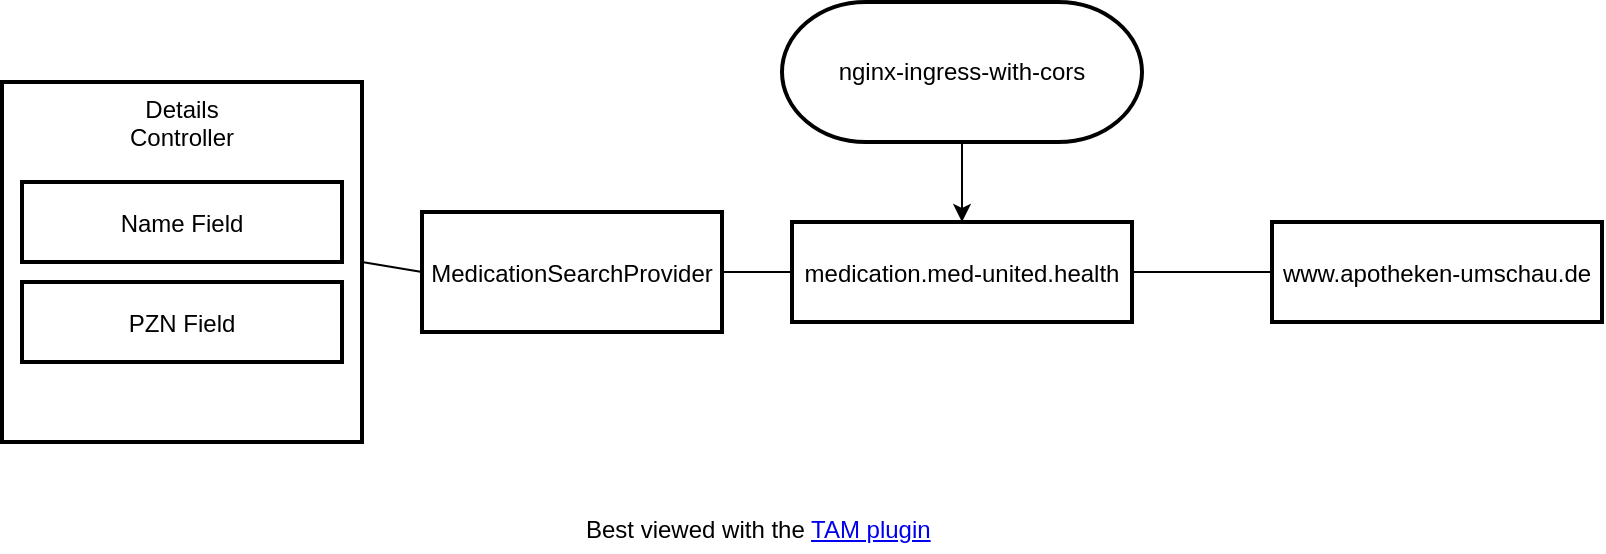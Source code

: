 <mxfile>
    <diagram id="MY4w7Cn-UuEvM6XS3-Vx" name="Seite-16">
        <mxGraphModel dx="934" dy="634" grid="1" gridSize="10" guides="1" tooltips="1" connect="1" arrows="1" fold="1" page="1" pageScale="1" pageWidth="827" pageHeight="1169" math="0" shadow="0">
            <root>
                <mxCell id="rOzb5RrUKIBxZYnn55No-0"/>
                <mxCell id="rOzb5RrUKIBxZYnn55No-1" parent="rOzb5RrUKIBxZYnn55No-0"/>
                <mxCell id="rOzb5RrUKIBxZYnn55No-2" value="www.apotheken-umschau.de" style="shape=agent;offsetSize=8;strokeWidth=2;" vertex="1" parent="rOzb5RrUKIBxZYnn55No-1">
                    <mxGeometry x="655" y="390" width="165" height="50" as="geometry"/>
                </mxCell>
                <mxCell id="0.1" value="Best viewed with the &lt;a href=&quot;https://github.com/ariel-bentu/tam-drawio&quot;&gt;TAM plugin&lt;/a&gt;" style="text;html=1;shape=tamPluginMissing;" vertex="1" connectable="0" parent="rOzb5RrUKIBxZYnn55No-1">
                    <mxGeometry x="310" y="530" width="200" height="25" as="geometry"/>
                </mxCell>
                <mxCell id="rOzb5RrUKIBxZYnn55No-3" value="medication.med-united.health" style="shape=agent;offsetSize=8;strokeWidth=2;" vertex="1" parent="rOzb5RrUKIBxZYnn55No-1">
                    <mxGeometry x="415" y="390" width="170" height="50" as="geometry"/>
                </mxCell>
                <mxCell id="rOzb5RrUKIBxZYnn55No-5" style="edgeStyle=none;html=1;entryX=0.5;entryY=0;entryDx=0;entryDy=0;" edge="1" parent="rOzb5RrUKIBxZYnn55No-1" source="rOzb5RrUKIBxZYnn55No-4" target="rOzb5RrUKIBxZYnn55No-3">
                    <mxGeometry relative="1" as="geometry"/>
                </mxCell>
                <mxCell id="rOzb5RrUKIBxZYnn55No-4" value="nginx-ingress-with-cors" style="rounded=1;whiteSpace=wrap;html=1;arcSize=60;strokeWidth=2;" vertex="1" parent="rOzb5RrUKIBxZYnn55No-1">
                    <mxGeometry x="410" y="280" width="180" height="70" as="geometry"/>
                </mxCell>
                <mxCell id="rOzb5RrUKIBxZYnn55No-6" value="" style="shape=useedge;endArrow=none;edgeStyle=none;useSignPosition=up;useSignDirection=none;exitX=1;exitY=0.5;exitDx=0;exitDy=0;entryX=0;entryY=0.5;entryDx=0;entryDy=0;" edge="1" parent="rOzb5RrUKIBxZYnn55No-1" source="rOzb5RrUKIBxZYnn55No-3" target="rOzb5RrUKIBxZYnn55No-2">
                    <mxGeometry width="160" relative="1" as="geometry">
                        <mxPoint x="625" y="420" as="sourcePoint"/>
                        <mxPoint x="785" y="420" as="targetPoint"/>
                    </mxGeometry>
                </mxCell>
                <mxCell id="rOzb5RrUKIBxZYnn55No-7" value="Details&#10;Controller" style="shape=agent;offsetSize=8;strokeWidth=2;verticalAlign=top;" vertex="1" parent="rOzb5RrUKIBxZYnn55No-1">
                    <mxGeometry x="20" y="320" width="180" height="180" as="geometry"/>
                </mxCell>
                <mxCell id="rOzb5RrUKIBxZYnn55No-8" value="MedicationSearchProvider" style="shape=agent;offsetSize=8;strokeWidth=2;" vertex="1" parent="rOzb5RrUKIBxZYnn55No-1">
                    <mxGeometry x="230" y="385" width="150" height="60" as="geometry"/>
                </mxCell>
                <mxCell id="rOzb5RrUKIBxZYnn55No-9" value="PZN Field" style="shape=agent;offsetSize=8;strokeWidth=2;" vertex="1" parent="rOzb5RrUKIBxZYnn55No-1">
                    <mxGeometry x="30" y="420" width="160" height="40" as="geometry"/>
                </mxCell>
                <mxCell id="rOzb5RrUKIBxZYnn55No-10" value="Name Field" style="shape=agent;offsetSize=8;strokeWidth=2;" vertex="1" parent="rOzb5RrUKIBxZYnn55No-1">
                    <mxGeometry x="30" y="370" width="160" height="40" as="geometry"/>
                </mxCell>
                <mxCell id="rOzb5RrUKIBxZYnn55No-11" value="" style="shape=useedge;endArrow=none;edgeStyle=none;useSignPosition=up;useSignDirection=none;exitX=1;exitY=0.5;exitDx=0;exitDy=0;entryX=0;entryY=0.5;entryDx=0;entryDy=0;" edge="1" parent="rOzb5RrUKIBxZYnn55No-1" source="rOzb5RrUKIBxZYnn55No-8" target="rOzb5RrUKIBxZYnn55No-3">
                    <mxGeometry width="160" relative="1" as="geometry">
                        <mxPoint x="390" y="490" as="sourcePoint"/>
                        <mxPoint x="550" y="490" as="targetPoint"/>
                    </mxGeometry>
                </mxCell>
                <mxCell id="rOzb5RrUKIBxZYnn55No-12" value="" style="shape=useedge;endArrow=none;edgeStyle=none;useSignPosition=up;useSignDirection=east;exitX=1;exitY=0.5;exitDx=0;exitDy=0;entryX=0;entryY=0.5;entryDx=0;entryDy=0;" edge="1" parent="rOzb5RrUKIBxZYnn55No-1" source="rOzb5RrUKIBxZYnn55No-7" target="rOzb5RrUKIBxZYnn55No-8">
                    <mxGeometry width="160" relative="1" as="geometry">
                        <mxPoint x="230" y="470" as="sourcePoint"/>
                        <mxPoint x="390" y="470" as="targetPoint"/>
                    </mxGeometry>
                </mxCell>
            </root>
        </mxGraphModel>
    </diagram>
    <diagram id="gJegorQsxC9i4Mn4YBnK" name="CreateDialog">
        <mxGraphModel dx="654" dy="444" grid="1" gridSize="10" guides="1" tooltips="1" connect="1" arrows="1" fold="1" page="1" pageScale="1" pageWidth="827" pageHeight="1169" math="0" shadow="0">
            <root>
                <mxCell id="OAlmE4Z1qT-rYMr_kx4i-0"/>
                <mxCell id="OAlmE4Z1qT-rYMr_kx4i-1" parent="OAlmE4Z1qT-rYMr_kx4i-0"/>
                <mxCell id="OAlmE4Z1qT-rYMr_kx4i-2" value="practiticioner/Master.controller.js" style="shape=agent;offsetSize=8;strokeWidth=2;verticalAlign=top;" parent="OAlmE4Z1qT-rYMr_kx4i-1" vertex="1">
                    <mxGeometry x="200" y="170" width="210" height="250" as="geometry"/>
                </mxCell>
                <mxCell id="0.1" value="Best viewed with the &lt;a href=&quot;https://github.com/ariel-bentu/tam-drawio&quot;&gt;TAM plugin&lt;/a&gt;" style="text;html=1;shape=tamPluginMissing;" parent="OAlmE4Z1qT-rYMr_kx4i-1" vertex="1" connectable="0">
                    <mxGeometry x="205" y="450" width="200" height="25" as="geometry"/>
                </mxCell>
                <mxCell id="OAlmE4Z1qT-rYMr_kx4i-3" value="Master.view.xml" style="shape=agent;offsetSize=8;strokeWidth=2;verticalAlign=top;" parent="OAlmE4Z1qT-rYMr_kx4i-1" vertex="1">
                    <mxGeometry x="450" y="170" width="160" height="160" as="geometry"/>
                </mxCell>
                <mxCell id="OAlmE4Z1qT-rYMr_kx4i-4" value="Button" style="shape=agent;offsetSize=8;strokeWidth=2;" parent="OAlmE4Z1qT-rYMr_kx4i-1" vertex="1">
                    <mxGeometry x="480" y="200" width="110" height="20" as="geometry"/>
                </mxCell>
                <mxCell id="OAlmE4Z1qT-rYMr_kx4i-5" value="onAdd" style="shape=agent;offsetSize=8;strokeWidth=2;" parent="OAlmE4Z1qT-rYMr_kx4i-1" vertex="1">
                    <mxGeometry x="210" y="200" width="190" height="20" as="geometry"/>
                </mxCell>
                <mxCell id="OAlmE4Z1qT-rYMr_kx4i-6" value="" style="shape=useedge;endArrow=none;edgeStyle=none;useSignPosition=up;useSignDirection=none;entryX=0;entryY=0.5;entryDx=0;entryDy=0;exitX=1;exitY=0.5;exitDx=0;exitDy=0;dx=30;dy=0;" parent="OAlmE4Z1qT-rYMr_kx4i-1" source="OAlmE4Z1qT-rYMr_kx4i-5" target="OAlmE4Z1qT-rYMr_kx4i-4" edge="1">
                    <mxGeometry width="160" relative="1" as="geometry">
                        <mxPoint x="340" y="210" as="sourcePoint"/>
                        <mxPoint x="500" y="210" as="targetPoint"/>
                    </mxGeometry>
                </mxCell>
                <mxCell id="OAlmE4Z1qT-rYMr_kx4i-7" value="Router" style="shape=agent;offsetSize=8;strokeWidth=2;verticalAlign=top;" parent="OAlmE4Z1qT-rYMr_kx4i-1" vertex="1">
                    <mxGeometry x="100" y="50" width="310" height="60" as="geometry"/>
                </mxCell>
                <mxCell id="OAlmE4Z1qT-rYMr_kx4i-11" style="edgeStyle=none;html=1;" parent="OAlmE4Z1qT-rYMr_kx4i-1" source="OAlmE4Z1qT-rYMr_kx4i-8" target="OAlmE4Z1qT-rYMr_kx4i-10" edge="1">
                    <mxGeometry relative="1" as="geometry"/>
                </mxCell>
                <mxCell id="OAlmE4Z1qT-rYMr_kx4i-8" value="navTo" style="shape=agent;offsetSize=8;strokeWidth=2;" parent="OAlmE4Z1qT-rYMr_kx4i-1" vertex="1">
                    <mxGeometry x="255" y="80" width="100" height="20" as="geometry"/>
                </mxCell>
                <mxCell id="OAlmE4Z1qT-rYMr_kx4i-9" value="" style="shape=useedge;vertical=true;edgeStyle=none;endArrow=none;useSignPosition=left;useSignDirection=none;entryX=0.5;entryY=1;entryDx=0;entryDy=0;exitX=0.5;exitY=0;exitDx=0;exitDy=0;" parent="OAlmE4Z1qT-rYMr_kx4i-1" source="OAlmE4Z1qT-rYMr_kx4i-5" target="OAlmE4Z1qT-rYMr_kx4i-8" edge="1">
                    <mxGeometry height="160" relative="1" as="geometry">
                        <mxPoint x="320" y="290" as="sourcePoint"/>
                        <mxPoint x="320" y="130" as="targetPoint"/>
                    </mxGeometry>
                </mxCell>
                <mxCell id="OAlmE4Z1qT-rYMr_kx4i-14" style="edgeStyle=none;html=1;entryX=0;entryY=0.5;entryDx=0;entryDy=0;fontFamily=Helvetica;fontSize=12;fontColor=#000000;" parent="OAlmE4Z1qT-rYMr_kx4i-1" source="OAlmE4Z1qT-rYMr_kx4i-10" target="OAlmE4Z1qT-rYMr_kx4i-13" edge="1">
                    <mxGeometry relative="1" as="geometry">
                        <Array as="points">
                            <mxPoint x="170" y="245"/>
                        </Array>
                    </mxGeometry>
                </mxCell>
                <mxCell id="OAlmE4Z1qT-rYMr_kx4i-10" value="&lt;p&gt;practitioner-&lt;span style=&quot;background-color: rgb(255 , 255 , 255)&quot;&gt;add&lt;/span&gt;&lt;/p&gt;" style="rounded=1;whiteSpace=wrap;html=1;arcSize=60;strokeWidth=2;" parent="OAlmE4Z1qT-rYMr_kx4i-1" vertex="1">
                    <mxGeometry x="110" y="80" width="120" height="20" as="geometry"/>
                </mxCell>
                <mxCell id="OAlmE4Z1qT-rYMr_kx4i-13" value="onRouteAddMatched" style="shape=agent;offsetSize=8;strokeWidth=2;fontFamily=Helvetica;fontSize=12;fontColor=#000000;" parent="OAlmE4Z1qT-rYMr_kx4i-1" vertex="1">
                    <mxGeometry x="210" y="230" width="190" height="30" as="geometry"/>
                </mxCell>
                <mxCell id="OAlmE4Z1qT-rYMr_kx4i-15" value="" style="rounded=1;whiteSpace=wrap;html=1;fontFamily=Helvetica;fontSize=12;fontColor=#333333;fillColor=#f5f5f5;strokeColor=#666666;dashed=1;" parent="OAlmE4Z1qT-rYMr_kx4i-1" vertex="1">
                    <mxGeometry x="475" y="230" width="125" height="80" as="geometry"/>
                </mxCell>
                <mxCell id="OAlmE4Z1qT-rYMr_kx4i-16" value="CreateDialog" style="rounded=0;whiteSpace=wrap;html=1;fontFamily=Helvetica;fontSize=12;fontColor=#000000;strokeWidth=2;verticalAlign=top;" parent="OAlmE4Z1qT-rYMr_kx4i-1" vertex="1">
                    <mxGeometry x="485" y="240" width="105" height="60" as="geometry"/>
                </mxCell>
                <mxCell id="OAlmE4Z1qT-rYMr_kx4i-17" value="" style="shape=updateedge;endArrow=none;fontFamily=Helvetica;fontSize=12;fontColor=#000000;exitX=1;exitY=0.5;exitDx=0;exitDy=0;entryX=0;entryY=0.25;entryDx=0;entryDy=0;" parent="OAlmE4Z1qT-rYMr_kx4i-1" source="OAlmE4Z1qT-rYMr_kx4i-13" target="OAlmE4Z1qT-rYMr_kx4i-16" edge="1">
                    <mxGeometry width="80" height="30" relative="1" as="geometry">
                        <mxPoint x="440" y="275" as="sourcePoint"/>
                        <mxPoint x="520" y="275" as="targetPoint"/>
                    </mxGeometry>
                </mxCell>
                <mxCell id="OAlmE4Z1qT-rYMr_kx4i-18" value="_openCreateDialog" style="shape=agent;offsetSize=8;strokeWidth=2;fontFamily=Helvetica;fontSize=12;fontColor=#000000;" parent="OAlmE4Z1qT-rYMr_kx4i-1" vertex="1">
                    <mxGeometry x="210" y="300" width="190" height="45" as="geometry"/>
                </mxCell>
                <mxCell id="OAlmE4Z1qT-rYMr_kx4i-19" value="" style="shape=useedge;vertical=true;edgeStyle=none;endArrow=none;useSignPosition=left;useSignDirection=none;fontFamily=Helvetica;fontSize=12;fontColor=#000000;entryX=0.5;entryY=1;entryDx=0;entryDy=0;exitX=0.5;exitY=0;exitDx=0;exitDy=0;" parent="OAlmE4Z1qT-rYMr_kx4i-1" source="OAlmE4Z1qT-rYMr_kx4i-18" target="OAlmE4Z1qT-rYMr_kx4i-13" edge="1">
                    <mxGeometry height="160" relative="1" as="geometry">
                        <mxPoint x="270" y="440" as="sourcePoint"/>
                        <mxPoint x="270" y="280" as="targetPoint"/>
                    </mxGeometry>
                </mxCell>
                <mxCell id="OAlmE4Z1qT-rYMr_kx4i-20" value="" style="rounded=1;shape=useedge;edgeStyle=elbowEdgeStyle;elbow=horizontal;endArrow=none;useSignPosition=left;useSignDirection=none;fontFamily=Helvetica;fontSize=12;fontColor=#000000;entryX=0;entryY=0.75;entryDx=0;entryDy=0;exitX=1;exitY=0.5;exitDx=0;exitDy=0;" parent="OAlmE4Z1qT-rYMr_kx4i-1" source="OAlmE4Z1qT-rYMr_kx4i-18" target="OAlmE4Z1qT-rYMr_kx4i-16" edge="1">
                    <mxGeometry width="160" height="70" relative="1" as="geometry">
                        <mxPoint x="430" y="390" as="sourcePoint"/>
                        <mxPoint x="590" y="320" as="targetPoint"/>
                        <Array as="points">
                            <mxPoint x="430" y="300"/>
                        </Array>
                    </mxGeometry>
                </mxCell>
                <mxCell id="OAlmE4Z1qT-rYMr_kx4i-21" value="Input" style="shape=agent;offsetSize=8;strokeWidth=2;fontFamily=Helvetica;fontSize=12;fontColor=#000000;" parent="OAlmE4Z1qT-rYMr_kx4i-1" vertex="1">
                    <mxGeometry x="490" y="270" width="90" height="20" as="geometry"/>
                </mxCell>
                <mxCell id="OAlmE4Z1qT-rYMr_kx4i-22" value="Suggestions" style="rounded=1;whiteSpace=wrap;html=1;arcSize=60;strokeWidth=2;fontFamily=Helvetica;fontSize=12;fontColor=#000000;" parent="OAlmE4Z1qT-rYMr_kx4i-1" vertex="1">
                    <mxGeometry x="260" y="360" width="90" height="40" as="geometry"/>
                </mxCell>
                <mxCell id="OAlmE4Z1qT-rYMr_kx4i-23" value="Binding" style="shape=agent;offsetSize=8;strokeWidth=2;fontFamily=Helvetica;fontSize=12;fontColor=#000000;" parent="OAlmE4Z1qT-rYMr_kx4i-1" vertex="1">
                    <mxGeometry x="430" y="360" width="86" height="40" as="geometry"/>
                </mxCell>
                <mxCell id="OAlmE4Z1qT-rYMr_kx4i-24" value="" style="shape=updateedge;endArrow=none;fontFamily=Helvetica;fontSize=12;fontColor=#000000;exitX=1;exitY=0.5;exitDx=0;exitDy=0;entryX=0;entryY=0.5;entryDx=0;entryDy=0;" parent="OAlmE4Z1qT-rYMr_kx4i-1" source="OAlmE4Z1qT-rYMr_kx4i-22" target="OAlmE4Z1qT-rYMr_kx4i-23" edge="1">
                    <mxGeometry width="80" height="30" relative="1" as="geometry">
                        <mxPoint x="400" y="395" as="sourcePoint"/>
                        <mxPoint x="480" y="395" as="targetPoint"/>
                    </mxGeometry>
                </mxCell>
                <mxCell id="OAlmE4Z1qT-rYMr_kx4i-25" value="" style="rounded=1;shape=useedge;vertical=true;edgeStyle=elbowEdgeStyle;elbow=vertical;endArrow=none;useSignPosition=up;useSignDirection=none;fontFamily=Helvetica;fontSize=12;fontColor=#000000;entryX=0.5;entryY=1;entryDx=0;entryDy=0;exitX=0.5;exitY=0;exitDx=0;exitDy=0;dx=37;dy=40;" parent="OAlmE4Z1qT-rYMr_kx4i-1" source="OAlmE4Z1qT-rYMr_kx4i-23" target="OAlmE4Z1qT-rYMr_kx4i-21" edge="1">
                    <mxGeometry width="70" height="160" relative="1" as="geometry">
                        <mxPoint x="510" y="460" as="sourcePoint"/>
                        <mxPoint x="580" y="300" as="targetPoint"/>
                        <Array as="points">
                            <mxPoint x="500" y="340"/>
                        </Array>
                    </mxGeometry>
                </mxCell>
            </root>
        </mxGraphModel>
    </diagram>
    <diagram id="jqE5VTelZsHoIoG51fKv" name="FHIRModel">
        <mxGraphModel dx="894" dy="577" grid="1" gridSize="10" guides="1" tooltips="1" connect="1" arrows="1" fold="1" page="1" pageScale="1" pageWidth="827" pageHeight="1169" math="0" shadow="0">
            <root>
                <mxCell id="gBxsjlEYumtwN4e5jMdq-0"/>
                <mxCell id="gBxsjlEYumtwN4e5jMdq-1" parent="gBxsjlEYumtwN4e5jMdq-0"/>
                <mxCell id="gBxsjlEYumtwN4e5jMdq-2" value="FHIRModel" style="shape=agent;offsetSize=8;strokeWidth=2;verticalAlign=top;" parent="gBxsjlEYumtwN4e5jMdq-1" vertex="1">
                    <mxGeometry x="300" y="250" width="120" height="100" as="geometry"/>
                </mxCell>
                <mxCell id="nwEXjdSXZNPO2wKbJS4h-0" value="Best viewed with the &lt;a href=&quot;https://github.com/ariel-bentu/tam-drawio&quot;&gt;TAM plugin&lt;/a&gt;" style="text;html=1;shape=tamPluginMissing;" parent="gBxsjlEYumtwN4e5jMdq-1" vertex="1" connectable="0">
                    <mxGeometry x="225" y="565" width="200" height="25" as="geometry"/>
                </mxCell>
                <mxCell id="gBxsjlEYumtwN4e5jMdq-5" style="edgeStyle=none;html=1;entryX=1;entryY=0.5;entryDx=0;entryDy=0;" parent="gBxsjlEYumtwN4e5jMdq-1" source="gBxsjlEYumtwN4e5jMdq-3" target="gBxsjlEYumtwN4e5jMdq-4" edge="1">
                    <mxGeometry relative="1" as="geometry"/>
                </mxCell>
                <mxCell id="gBxsjlEYumtwN4e5jMdq-3" value="ChangedEntities" style="rounded=1;whiteSpace=wrap;html=1;arcSize=60;strokeWidth=2;verticalAlign=top;" parent="gBxsjlEYumtwN4e5jMdq-1" vertex="1">
                    <mxGeometry x="460" y="250" width="160" height="100" as="geometry"/>
                </mxCell>
                <mxCell id="gBxsjlEYumtwN4e5jMdq-9" style="edgeStyle=none;html=1;" parent="gBxsjlEYumtwN4e5jMdq-1" source="gBxsjlEYumtwN4e5jMdq-4" target="gBxsjlEYumtwN4e5jMdq-8" edge="1">
                    <mxGeometry relative="1" as="geometry"/>
                </mxCell>
                <mxCell id="gBxsjlEYumtwN4e5jMdq-4" value="submitChanges" style="shape=agent;offsetSize=8;strokeWidth=2;" parent="gBxsjlEYumtwN4e5jMdq-1" vertex="1">
                    <mxGeometry x="310" y="280" width="100" height="40" as="geometry"/>
                </mxCell>
                <mxCell id="gBxsjlEYumtwN4e5jMdq-6" value="FHIR Server" style="shape=agent;offsetSize=8;strokeWidth=2;" parent="gBxsjlEYumtwN4e5jMdq-1" vertex="1">
                    <mxGeometry x="90" y="270" width="100" height="60" as="geometry"/>
                </mxCell>
                <mxCell id="gBxsjlEYumtwN4e5jMdq-10" style="edgeStyle=none;html=1;" parent="gBxsjlEYumtwN4e5jMdq-1" source="gBxsjlEYumtwN4e5jMdq-8" target="gBxsjlEYumtwN4e5jMdq-6" edge="1">
                    <mxGeometry relative="1" as="geometry"/>
                </mxCell>
                <mxCell id="gBxsjlEYumtwN4e5jMdq-8" value="FHIR Resources" style="rounded=1;whiteSpace=wrap;html=1;arcSize=60;strokeWidth=2;" parent="gBxsjlEYumtwN4e5jMdq-1" vertex="1">
                    <mxGeometry x="200" y="280" width="90" height="40" as="geometry"/>
                </mxCell>
                <mxCell id="gBxsjlEYumtwN4e5jMdq-11" value="FHIRModel" style="shape=agent;offsetSize=8;strokeWidth=2;verticalAlign=top;" parent="gBxsjlEYumtwN4e5jMdq-1" vertex="1">
                    <mxGeometry x="300" y="400" width="120" height="100" as="geometry"/>
                </mxCell>
                <mxCell id="gBxsjlEYumtwN4e5jMdq-12" value="Best viewed with the &lt;a href=&quot;https://github.com/ariel-bentu/tam-drawio&quot;&gt;TAM plugin&lt;/a&gt;" style="text;html=1;shape=tamPluginMissing;" parent="gBxsjlEYumtwN4e5jMdq-1" vertex="1" connectable="0">
                    <mxGeometry x="210" y="530" width="200" height="25" as="geometry"/>
                </mxCell>
                <mxCell id="gBxsjlEYumtwN4e5jMdq-13" style="edgeStyle=none;html=1;entryX=1;entryY=0.5;entryDx=0;entryDy=0;" parent="gBxsjlEYumtwN4e5jMdq-1" source="gBxsjlEYumtwN4e5jMdq-14" target="gBxsjlEYumtwN4e5jMdq-16" edge="1">
                    <mxGeometry relative="1" as="geometry"/>
                </mxCell>
                <mxCell id="gBxsjlEYumtwN4e5jMdq-14" value="ChangedEntities" style="rounded=1;whiteSpace=wrap;html=1;arcSize=36;strokeWidth=2;verticalAlign=top;" parent="gBxsjlEYumtwN4e5jMdq-1" vertex="1">
                    <mxGeometry x="460" y="370" width="190" height="165" as="geometry"/>
                </mxCell>
                <mxCell id="gBxsjlEYumtwN4e5jMdq-15" style="edgeStyle=none;html=1;" parent="gBxsjlEYumtwN4e5jMdq-1" source="gBxsjlEYumtwN4e5jMdq-16" target="gBxsjlEYumtwN4e5jMdq-19" edge="1">
                    <mxGeometry relative="1" as="geometry"/>
                </mxCell>
                <mxCell id="gBxsjlEYumtwN4e5jMdq-16" value="submitChanges" style="shape=agent;offsetSize=8;strokeWidth=2;" parent="gBxsjlEYumtwN4e5jMdq-1" vertex="1">
                    <mxGeometry x="310" y="430" width="100" height="40" as="geometry"/>
                </mxCell>
                <mxCell id="gBxsjlEYumtwN4e5jMdq-17" value="FHIR Server" style="shape=agent;offsetSize=8;strokeWidth=2;" parent="gBxsjlEYumtwN4e5jMdq-1" vertex="1">
                    <mxGeometry x="90" y="420" width="100" height="60" as="geometry"/>
                </mxCell>
                <mxCell id="gBxsjlEYumtwN4e5jMdq-18" style="edgeStyle=none;html=1;" parent="gBxsjlEYumtwN4e5jMdq-1" source="gBxsjlEYumtwN4e5jMdq-19" target="gBxsjlEYumtwN4e5jMdq-17" edge="1">
                    <mxGeometry relative="1" as="geometry"/>
                </mxCell>
                <mxCell id="gBxsjlEYumtwN4e5jMdq-19" value="FHIR Resources" style="rounded=1;whiteSpace=wrap;html=1;arcSize=60;strokeWidth=2;" parent="gBxsjlEYumtwN4e5jMdq-1" vertex="1">
                    <mxGeometry x="200" y="430" width="90" height="40" as="geometry"/>
                </mxCell>
                <mxCell id="gBxsjlEYumtwN4e5jMdq-20" value="patientDetails" style="rounded=1;whiteSpace=wrap;html=1;arcSize=60;strokeWidth=2;" parent="gBxsjlEYumtwN4e5jMdq-1" vertex="1">
                    <mxGeometry x="485" y="400" width="140" height="30" as="geometry"/>
                </mxCell>
                <mxCell id="gBxsjlEYumtwN4e5jMdq-21" value="practitionerDetails" style="rounded=1;whiteSpace=wrap;html=1;arcSize=60;strokeWidth=2;" parent="gBxsjlEYumtwN4e5jMdq-1" vertex="1">
                    <mxGeometry x="485" y="440" width="140" height="30" as="geometry"/>
                </mxCell>
                <mxCell id="gBxsjlEYumtwN4e5jMdq-23" value="" style="shape=dot3;vertical=true;connectable=0;" parent="gBxsjlEYumtwN4e5jMdq-1" vertex="1">
                    <mxGeometry x="548" y="475" width="15" height="55" as="geometry"/>
                </mxCell>
            </root>
        </mxGraphModel>
    </diagram>
    <diagram id="NntL8hHQ3uy8E9WwVBLl" name="Component">
        <mxGraphModel dx="1942" dy="1158" grid="1" gridSize="10" guides="1" tooltips="1" connect="1" arrows="1" fold="1" page="1" pageScale="1" pageWidth="827" pageHeight="1169" math="0" shadow="0">
            <root>
                <mxCell id="cFCRuHOSLY_aPidtP7BS-0"/>
                <mxCell id="cFCRuHOSLY_aPidtP7BS-1" parent="cFCRuHOSLY_aPidtP7BS-0"/>
                <mxCell id="cFCRuHOSLY_aPidtP7BS-2" value="Component" style="shape=agent;offsetSize=8;strokeWidth=2;" parent="cFCRuHOSLY_aPidtP7BS-1" vertex="1">
                    <mxGeometry x="100" y="160" width="300" height="60" as="geometry"/>
                </mxCell>
                <mxCell id="VZXz7ODDypi_26H2SYmP-0" value="Best viewed with the &lt;a href=&quot;https://github.com/ariel-bentu/tam-drawio&quot;&gt;TAM plugin&lt;/a&gt;" style="text;html=1;shape=tamPluginMissing;" parent="cFCRuHOSLY_aPidtP7BS-1" vertex="1" connectable="0">
                    <mxGeometry x="252.5" y="600" width="200" height="25" as="geometry"/>
                </mxCell>
                <mxCell id="cFCRuHOSLY_aPidtP7BS-4" style="edgeStyle=none;html=1;entryX=1;entryY=0.5;entryDx=0;entryDy=0;" parent="cFCRuHOSLY_aPidtP7BS-1" source="cFCRuHOSLY_aPidtP7BS-3" target="cFCRuHOSLY_aPidtP7BS-2" edge="1">
                    <mxGeometry relative="1" as="geometry"/>
                </mxCell>
                <mxCell id="cFCRuHOSLY_aPidtP7BS-3" value="manifest.json" style="rounded=1;whiteSpace=wrap;html=1;arcSize=60;strokeWidth=2;" parent="cFCRuHOSLY_aPidtP7BS-1" vertex="1">
                    <mxGeometry x="430" y="170" width="90" height="40" as="geometry"/>
                </mxCell>
                <mxCell id="cFCRuHOSLY_aPidtP7BS-5" value="" style="rounded=1;whiteSpace=wrap;html=1;fillColor=#f5f5f5;fontColor=#333333;strokeColor=#666666;dashed=1;dashPattern=1 1;" parent="cFCRuHOSLY_aPidtP7BS-1" vertex="1">
                    <mxGeometry y="250" width="320" height="80" as="geometry"/>
                </mxCell>
                <mxCell id="cFCRuHOSLY_aPidtP7BS-7" value="" style="shape=updateedge;endArrow=none;vertical=true;exitX=0.5;exitY=1;exitDx=0;exitDy=0;entryX=0.4;entryY=0.004;entryDx=0;entryDy=0;entryPerimeter=0;" parent="cFCRuHOSLY_aPidtP7BS-1" source="cFCRuHOSLY_aPidtP7BS-2" target="cFCRuHOSLY_aPidtP7BS-5" edge="1">
                    <mxGeometry width="30" height="80" relative="1" as="geometry">
                        <mxPoint x="105" y="250" as="sourcePoint"/>
                        <mxPoint x="105" y="330" as="targetPoint"/>
                    </mxGeometry>
                </mxCell>
                <mxCell id="cFCRuHOSLY_aPidtP7BS-8" value="FHIRModel" style="shape=agent;offsetSize=8;strokeWidth=2;" parent="cFCRuHOSLY_aPidtP7BS-1" vertex="1">
                    <mxGeometry x="170" y="265" width="100" height="50" as="geometry"/>
                </mxCell>
                <mxCell id="cFCRuHOSLY_aPidtP7BS-10" value="" style="rounded=1;whiteSpace=wrap;html=1;fillColor=#f5f5f5;fontColor=#333333;strokeColor=#666666;dashed=1;dashPattern=1 1;" parent="cFCRuHOSLY_aPidtP7BS-1" vertex="1">
                    <mxGeometry x="340" y="250" width="130" height="80" as="geometry"/>
                </mxCell>
                <mxCell id="cFCRuHOSLY_aPidtP7BS-9" value="Router" style="shape=agent;offsetSize=8;strokeWidth=2;" parent="cFCRuHOSLY_aPidtP7BS-1" vertex="1">
                    <mxGeometry x="350" y="260" width="100" height="60" as="geometry"/>
                </mxCell>
                <mxCell id="cFCRuHOSLY_aPidtP7BS-11" value="" style="shape=updateedge;endArrow=none;vertical=true;exitX=0.922;exitY=1.015;exitDx=0;exitDy=0;entryX=0.315;entryY=-0.008;entryDx=0;entryDy=0;entryPerimeter=0;exitPerimeter=0;" parent="cFCRuHOSLY_aPidtP7BS-1" source="cFCRuHOSLY_aPidtP7BS-2" target="cFCRuHOSLY_aPidtP7BS-10" edge="1">
                    <mxGeometry width="30" height="80" relative="1" as="geometry">
                        <mxPoint x="260" y="230" as="sourcePoint"/>
                        <mxPoint x="138" y="260.32" as="targetPoint"/>
                    </mxGeometry>
                </mxCell>
                <mxCell id="cFCRuHOSLY_aPidtP7BS-13" style="edgeStyle=none;html=1;" parent="cFCRuHOSLY_aPidtP7BS-1" source="cFCRuHOSLY_aPidtP7BS-12" target="cFCRuHOSLY_aPidtP7BS-9" edge="1">
                    <mxGeometry relative="1" as="geometry"/>
                </mxCell>
                <mxCell id="cFCRuHOSLY_aPidtP7BS-12" value="Hash from address bar" style="rounded=1;whiteSpace=wrap;html=1;arcSize=60;strokeWidth=2;" parent="cFCRuHOSLY_aPidtP7BS-1" vertex="1">
                    <mxGeometry x="500" y="270" width="90" height="40" as="geometry"/>
                </mxCell>
                <mxCell id="cFCRuHOSLY_aPidtP7BS-15" value="fcl" style="shape=agent;offsetSize=8;strokeWidth=2;verticalAlign=top;" parent="cFCRuHOSLY_aPidtP7BS-1" vertex="1">
                    <mxGeometry x="70" y="450" width="635" height="120" as="geometry"/>
                </mxCell>
                <mxCell id="cFCRuHOSLY_aPidtP7BS-16" value="beginColumn" style="rounded=1;whiteSpace=wrap;html=1;fillColor=#f5f5f5;fontColor=#333333;strokeColor=#666666;dashed=1;dashPattern=1 1;verticalAlign=top;" parent="cFCRuHOSLY_aPidtP7BS-1" vertex="1">
                    <mxGeometry x="85" y="480" width="320" height="80" as="geometry"/>
                </mxCell>
                <mxCell id="cFCRuHOSLY_aPidtP7BS-17" value="endColumn" style="rounded=1;whiteSpace=wrap;html=1;fillColor=#f5f5f5;fontColor=#333333;strokeColor=#666666;dashed=1;dashPattern=1 1;verticalAlign=top;" parent="cFCRuHOSLY_aPidtP7BS-1" vertex="1">
                    <mxGeometry x="415" y="480" width="280" height="80" as="geometry"/>
                </mxCell>
                <mxCell id="cFCRuHOSLY_aPidtP7BS-18" value="e.g.&#10;medunited.care.view.patient.Master" style="shape=agent;offsetSize=8;strokeWidth=2;" parent="cFCRuHOSLY_aPidtP7BS-1" vertex="1">
                    <mxGeometry x="100" y="510" width="290" height="40" as="geometry"/>
                </mxCell>
                <mxCell id="cFCRuHOSLY_aPidtP7BS-19" value="e.g.&#10;medunited.care.view.patient.Detail" style="shape=agent;offsetSize=8;strokeWidth=2;" parent="cFCRuHOSLY_aPidtP7BS-1" vertex="1">
                    <mxGeometry x="425" y="510" width="260" height="40" as="geometry"/>
                </mxCell>
                <mxCell id="cFCRuHOSLY_aPidtP7BS-21" value="" style="shape=updateedge;endArrow=none;vertical=true;exitX=0.75;exitY=1;exitDx=0;exitDy=0;entryX=0.146;entryY=0.004;entryDx=0;entryDy=0;entryPerimeter=0;" parent="cFCRuHOSLY_aPidtP7BS-1" source="cFCRuHOSLY_aPidtP7BS-9" target="cFCRuHOSLY_aPidtP7BS-17" edge="1">
                    <mxGeometry width="30" height="80" relative="1" as="geometry">
                        <mxPoint x="420.0" y="341.54" as="sourcePoint"/>
                        <mxPoint x="424.35" y="370" as="targetPoint"/>
                    </mxGeometry>
                </mxCell>
                <mxCell id="cFCRuHOSLY_aPidtP7BS-22" value="" style="shape=updateedge;endArrow=none;vertical=true;exitX=0.107;exitY=1.028;exitDx=0;exitDy=0;exitPerimeter=0;entryX=0.891;entryY=-0.026;entryDx=0;entryDy=0;entryPerimeter=0;" parent="cFCRuHOSLY_aPidtP7BS-1" source="cFCRuHOSLY_aPidtP7BS-9" target="cFCRuHOSLY_aPidtP7BS-16" edge="1">
                    <mxGeometry width="30" height="80" relative="1" as="geometry">
                        <mxPoint x="325" y="350" as="sourcePoint"/>
                        <mxPoint x="325" y="430" as="targetPoint"/>
                    </mxGeometry>
                </mxCell>
                <mxCell id="VZXz7ODDypi_26H2SYmP-1" value="Bindings" style="shape=agent;offsetSize=8;strokeWidth=2;" parent="cFCRuHOSLY_aPidtP7BS-1" vertex="1">
                    <mxGeometry x="170" y="370" width="100" height="30" as="geometry"/>
                </mxCell>
                <mxCell id="VZXz7ODDypi_26H2SYmP-2" value="" style="shape=useedge;vertical=true;edgeStyle=none;endArrow=none;useSignPosition=left;useSignDirection=none;entryX=0.5;entryY=1;entryDx=0;entryDy=0;exitX=0.5;exitY=0;exitDx=0;exitDy=0;" parent="cFCRuHOSLY_aPidtP7BS-1" source="VZXz7ODDypi_26H2SYmP-1" target="cFCRuHOSLY_aPidtP7BS-8" edge="1">
                    <mxGeometry height="160" relative="1" as="geometry">
                        <mxPoint x="190" y="490" as="sourcePoint"/>
                        <mxPoint x="190" y="330" as="targetPoint"/>
                    </mxGeometry>
                </mxCell>
                <mxCell id="VZXz7ODDypi_26H2SYmP-4" value="" style="shape=useedge;vertical=true;edgeStyle=none;endArrow=none;useSignPosition=left;useSignDirection=none;entryX=0.5;entryY=1;entryDx=0;entryDy=0;exitX=0.41;exitY=-0.078;exitDx=0;exitDy=0;exitPerimeter=0;dx=1;dy=20;" parent="cFCRuHOSLY_aPidtP7BS-1" source="cFCRuHOSLY_aPidtP7BS-18" target="VZXz7ODDypi_26H2SYmP-1" edge="1">
                    <mxGeometry height="160" relative="1" as="geometry">
                        <mxPoint x="210" y="570" as="sourcePoint"/>
                        <mxPoint x="210" y="410" as="targetPoint"/>
                    </mxGeometry>
                </mxCell>
                <mxCell id="VZXz7ODDypi_26H2SYmP-5" value="" style="rounded=1;shape=useedge;vertical=true;edgeStyle=elbowEdgeStyle;elbow=vertical;endArrow=none;useSignPosition=up;useSignDirection=east;entryX=0.75;entryY=1;entryDx=0;entryDy=0;dx=55;dy=20;exitX=0.25;exitY=0;exitDx=0;exitDy=0;" parent="cFCRuHOSLY_aPidtP7BS-1" source="cFCRuHOSLY_aPidtP7BS-19" target="VZXz7ODDypi_26H2SYmP-1" edge="1">
                    <mxGeometry width="70" height="160" relative="1" as="geometry">
                        <mxPoint x="360" y="530" as="sourcePoint"/>
                        <mxPoint x="430" y="370" as="targetPoint"/>
                        <Array as="points">
                            <mxPoint x="370" y="420"/>
                        </Array>
                    </mxGeometry>
                </mxCell>
            </root>
        </mxGraphModel>
    </diagram>
    <diagram id="X9Ya3pZ7FQQIuaJ_gURt" name="Router">
        <mxGraphModel dx="1942" dy="1158" grid="1" gridSize="10" guides="1" tooltips="1" connect="1" arrows="1" fold="1" page="1" pageScale="1" pageWidth="827" pageHeight="1169" math="0" shadow="0">
            <root>
                <mxCell id="XWwgWu1wz5QYtWZthG5W-0"/>
                <mxCell id="XWwgWu1wz5QYtWZthG5W-1" parent="XWwgWu1wz5QYtWZthG5W-0"/>
                <mxCell id="XWwgWu1wz5QYtWZthG5W-2" value="Component" style="shape=agent;offsetSize=8;strokeWidth=2;verticalAlign=top;" parent="XWwgWu1wz5QYtWZthG5W-1" vertex="1">
                    <mxGeometry x="364" y="110" width="136" height="230" as="geometry"/>
                </mxCell>
                <mxCell id="2370cpfCNU7319AlxhB5-0" value="Best viewed with the &lt;a href=&quot;https://github.com/ariel-bentu/tam-drawio&quot;&gt;TAM plugin&lt;/a&gt;" style="text;html=1;shape=tamPluginMissing;" parent="XWwgWu1wz5QYtWZthG5W-1" vertex="1" connectable="0">
                    <mxGeometry x="295" y="520" width="200" height="25" as="geometry"/>
                </mxCell>
                <mxCell id="XWwgWu1wz5QYtWZthG5W-3" value="Router" style="shape=agent;offsetSize=8;strokeWidth=2;" parent="XWwgWu1wz5QYtWZthG5W-1" vertex="1">
                    <mxGeometry x="382" y="200" width="100" height="130" as="geometry"/>
                </mxCell>
                <mxCell id="XWwgWu1wz5QYtWZthG5W-5" style="edgeStyle=none;html=1;" parent="XWwgWu1wz5QYtWZthG5W-1" source="XWwgWu1wz5QYtWZthG5W-4" target="XWwgWu1wz5QYtWZthG5W-3" edge="1">
                    <mxGeometry relative="1" as="geometry"/>
                </mxCell>
                <mxCell id="XWwgWu1wz5QYtWZthG5W-4" value="manifest.json" style="rounded=1;whiteSpace=wrap;html=1;arcSize=60;strokeWidth=2;" parent="XWwgWu1wz5QYtWZthG5W-1" vertex="1">
                    <mxGeometry x="242" y="245" width="90" height="40" as="geometry"/>
                </mxCell>
                <mxCell id="XWwgWu1wz5QYtWZthG5W-6" value="navTo" style="shape=agent;offsetSize=8;strokeWidth=2;" parent="XWwgWu1wz5QYtWZthG5W-1" vertex="1">
                    <mxGeometry x="382" y="450" width="100" height="40" as="geometry"/>
                </mxCell>
                <mxCell id="XWwgWu1wz5QYtWZthG5W-8" value="" style="shape=useedge;vertical=true;edgeStyle=none;endArrow=none;useSignPosition=left;useSignDirection=none;entryX=0.5;entryY=1;entryDx=0;entryDy=0;exitX=0.5;exitY=0;exitDx=0;exitDy=0;" parent="XWwgWu1wz5QYtWZthG5W-1" source="XWwgWu1wz5QYtWZthG5W-6" target="XWwgWu1wz5QYtWZthG5W-3" edge="1">
                    <mxGeometry height="160" relative="1" as="geometry">
                        <mxPoint x="410" y="430" as="sourcePoint"/>
                        <mxPoint x="410" y="270" as="targetPoint"/>
                    </mxGeometry>
                </mxCell>
                <mxCell id="XWwgWu1wz5QYtWZthG5W-9" value="fcl (FlexibleColumnLayout)" style="shape=agent;offsetSize=8;strokeWidth=2;verticalAlign=top;" parent="XWwgWu1wz5QYtWZthG5W-1" vertex="1">
                    <mxGeometry x="570" y="155" width="220" height="215" as="geometry"/>
                </mxCell>
                <mxCell id="XWwgWu1wz5QYtWZthG5W-10" value="beginColumnPages" style="shape=agent;offsetSize=8;strokeWidth=2;verticalAlign=top;" parent="XWwgWu1wz5QYtWZthG5W-1" vertex="1">
                    <mxGeometry x="600" y="180" width="170" height="80" as="geometry"/>
                </mxCell>
                <mxCell id="XWwgWu1wz5QYtWZthG5W-11" value="midColumnPages" style="shape=agent;offsetSize=8;strokeWidth=2;verticalAlign=top;" parent="XWwgWu1wz5QYtWZthG5W-1" vertex="1">
                    <mxGeometry x="600" y="270" width="170" height="90" as="geometry"/>
                </mxCell>
                <mxCell id="XWwgWu1wz5QYtWZthG5W-12" value="" style="rounded=1;whiteSpace=wrap;html=1;fillColor=#f5f5f5;fontColor=#333333;strokeColor=#666666;dashed=1;" parent="XWwgWu1wz5QYtWZthG5W-1" vertex="1">
                    <mxGeometry x="625" y="205" width="120" height="50" as="geometry"/>
                </mxCell>
                <mxCell id="XWwgWu1wz5QYtWZthG5W-13" value="Master View (List)" style="rounded=0;whiteSpace=wrap;html=1;" parent="XWwgWu1wz5QYtWZthG5W-1" vertex="1">
                    <mxGeometry x="635" y="215" width="100" height="30" as="geometry"/>
                </mxCell>
                <mxCell id="XWwgWu1wz5QYtWZthG5W-14" value="" style="shape=updateedge;endArrow=none;entryX=0;entryY=0.5;entryDx=0;entryDy=0;exitX=1;exitY=0.25;exitDx=0;exitDy=0;" parent="XWwgWu1wz5QYtWZthG5W-1" source="XWwgWu1wz5QYtWZthG5W-3" target="XWwgWu1wz5QYtWZthG5W-12" edge="1">
                    <mxGeometry width="80" height="30" relative="1" as="geometry">
                        <mxPoint x="510" y="215" as="sourcePoint"/>
                        <mxPoint x="590" y="215" as="targetPoint"/>
                    </mxGeometry>
                </mxCell>
                <mxCell id="XWwgWu1wz5QYtWZthG5W-15" value="" style="rounded=1;whiteSpace=wrap;html=1;fillColor=#f5f5f5;fontColor=#333333;strokeColor=#666666;dashed=1;" parent="XWwgWu1wz5QYtWZthG5W-1" vertex="1">
                    <mxGeometry x="625" y="300" width="120" height="50" as="geometry"/>
                </mxCell>
                <mxCell id="XWwgWu1wz5QYtWZthG5W-16" value="Detail View (List)" style="rounded=0;whiteSpace=wrap;html=1;" parent="XWwgWu1wz5QYtWZthG5W-1" vertex="1">
                    <mxGeometry x="635" y="310" width="100" height="30" as="geometry"/>
                </mxCell>
                <mxCell id="XWwgWu1wz5QYtWZthG5W-17" value="" style="shape=updateedge;endArrow=none;exitX=1.017;exitY=0.912;exitDx=0;exitDy=0;entryX=0;entryY=0.25;entryDx=0;entryDy=0;exitPerimeter=0;" parent="XWwgWu1wz5QYtWZthG5W-1" source="XWwgWu1wz5QYtWZthG5W-3" target="XWwgWu1wz5QYtWZthG5W-15" edge="1">
                    <mxGeometry width="80" height="30" relative="1" as="geometry">
                        <mxPoint x="530" y="315" as="sourcePoint"/>
                        <mxPoint x="610" y="315" as="targetPoint"/>
                    </mxGeometry>
                </mxCell>
                <mxCell id="XWwgWu1wz5QYtWZthG5W-19" style="edgeStyle=none;html=1;entryX=0.002;entryY=0.098;entryDx=0;entryDy=0;entryPerimeter=0;" parent="XWwgWu1wz5QYtWZthG5W-1" source="XWwgWu1wz5QYtWZthG5W-18" target="XWwgWu1wz5QYtWZthG5W-9" edge="1">
                    <mxGeometry relative="1" as="geometry"/>
                </mxCell>
                <mxCell id="XWwgWu1wz5QYtWZthG5W-18" value="Layout" style="rounded=1;whiteSpace=wrap;html=1;arcSize=60;strokeWidth=2;" parent="XWwgWu1wz5QYtWZthG5W-1" vertex="1">
                    <mxGeometry x="382" y="140" width="90" height="40" as="geometry"/>
                </mxCell>
            </root>
        </mxGraphModel>
    </diagram>
    <diagram id="vGPnfmxhpOgCPz98Loww" name="JWT">
        <mxGraphModel dx="786" dy="468" grid="1" gridSize="10" guides="1" tooltips="1" connect="1" arrows="1" fold="1" page="1" pageScale="1" pageWidth="827" pageHeight="1169" math="0" shadow="0">
            <root>
                <mxCell id="IfvsmE2fD0ge5D4lBqBl-0"/>
                <mxCell id="IfvsmE2fD0ge5D4lBqBl-1" parent="IfvsmE2fD0ge5D4lBqBl-0"/>
                <mxCell id="IfvsmE2fD0ge5D4lBqBl-2" value="id.med-united.health" style="shape=agent;offsetSize=8;strokeWidth=2;" vertex="1" parent="IfvsmE2fD0ge5D4lBqBl-1">
                    <mxGeometry x="90" y="180" width="160" height="50" as="geometry"/>
                </mxCell>
                <mxCell id="juKI-RvYpnj9xv07Tbh1-0" value="Best viewed with the &lt;a href=&quot;https://github.com/ariel-bentu/tam-drawio&quot;&gt;TAM plugin&lt;/a&gt;" style="text;html=1;shape=tamPluginMissing;" vertex="1" connectable="0" parent="IfvsmE2fD0ge5D4lBqBl-1">
                    <mxGeometry x="280" y="290" width="200" height="25" as="geometry"/>
                </mxCell>
                <mxCell id="IfvsmE2fD0ge5D4lBqBl-3" value="medunited.care.Component" style="shape=agent;offsetSize=8;strokeWidth=2;verticalAlign=top;" vertex="1" parent="IfvsmE2fD0ge5D4lBqBl-1">
                    <mxGeometry x="440" y="140" width="320" height="120" as="geometry"/>
                </mxCell>
                <mxCell id="IfvsmE2fD0ge5D4lBqBl-4" value="Keycloak" style="shape=agent;offsetSize=8;strokeWidth=2;" vertex="1" parent="IfvsmE2fD0ge5D4lBqBl-1">
                    <mxGeometry x="455" y="190" width="160" height="30" as="geometry"/>
                </mxCell>
                <mxCell id="IfvsmE2fD0ge5D4lBqBl-5" value="" style="shape=useedge;endArrow=none;edgeStyle=none;useSignPosition=up;useSignDirection=none;entryX=0;entryY=0.5;entryDx=0;entryDy=0;" edge="1" parent="IfvsmE2fD0ge5D4lBqBl-1" source="IfvsmE2fD0ge5D4lBqBl-2" target="IfvsmE2fD0ge5D4lBqBl-4">
                    <mxGeometry width="160" relative="1" as="geometry">
                        <mxPoint x="250" y="205" as="sourcePoint"/>
                        <mxPoint x="410" y="205" as="targetPoint"/>
                    </mxGeometry>
                </mxCell>
                <mxCell id="IfvsmE2fD0ge5D4lBqBl-6" value="keycloak.json" style="rounded=1;whiteSpace=wrap;html=1;arcSize=60;strokeWidth=2;" vertex="1" parent="IfvsmE2fD0ge5D4lBqBl-1">
                    <mxGeometry x="457.5" y="230" width="155" height="20" as="geometry"/>
                </mxCell>
                <mxCell id="IfvsmE2fD0ge5D4lBqBl-7" value="JWT" style="shape=agent;offsetSize=8;strokeWidth=2;" vertex="1" parent="IfvsmE2fD0ge5D4lBqBl-1">
                    <mxGeometry x="640" y="190" width="100" height="30" as="geometry"/>
                </mxCell>
            </root>
        </mxGraphModel>
    </diagram>
    <diagram id="wLnmBMi8YgouiEktCKY9" name="CSVFhirResourceCreator">
        <mxGraphModel dx="786" dy="468" grid="1" gridSize="10" guides="1" tooltips="1" connect="1" arrows="1" fold="1" page="1" pageScale="1" pageWidth="827" pageHeight="1169" math="0" shadow="0">
            <root>
                <mxCell id="gafxBFPD3ZOX80zEPsjV-0"/>
                <mxCell id="gafxBFPD3ZOX80zEPsjV-1" parent="gafxBFPD3ZOX80zEPsjV-0"/>
                <mxCell id="gafxBFPD3ZOX80zEPsjV-2" value="care.med-united.health" style="shape=agent;offsetSize=8;strokeWidth=2;verticalAlign=top;" parent="gafxBFPD3ZOX80zEPsjV-1" vertex="1">
                    <mxGeometry x="200" y="235" width="330" height="165" as="geometry"/>
                </mxCell>
                <mxCell id="0.1" value="Best viewed with the &lt;a href=&quot;https://github.com/ariel-bentu/tam-drawio&quot;&gt;TAM plugin&lt;/a&gt;" style="text;html=1;shape=tamPluginMissing;" parent="gafxBFPD3ZOX80zEPsjV-1" vertex="1" connectable="0">
                    <mxGeometry x="295" y="730" width="200" height="25" as="geometry"/>
                </mxCell>
                <mxCell id="gafxBFPD3ZOX80zEPsjV-14" style="edgeStyle=none;html=1;entryX=0.5;entryY=0;entryDx=0;entryDy=0;exitX=0.124;exitY=1.008;exitDx=0;exitDy=0;exitPerimeter=0;" parent="gafxBFPD3ZOX80zEPsjV-1" source="gafxBFPD3ZOX80zEPsjV-3" target="gafxBFPD3ZOX80zEPsjV-9" edge="1">
                    <mxGeometry relative="1" as="geometry"/>
                </mxCell>
                <mxCell id="gafxBFPD3ZOX80zEPsjV-15" style="edgeStyle=none;html=1;entryX=0.5;entryY=0;entryDx=0;entryDy=0;exitX=0.75;exitY=1;exitDx=0;exitDy=0;" parent="gafxBFPD3ZOX80zEPsjV-1" source="gafxBFPD3ZOX80zEPsjV-3" target="gafxBFPD3ZOX80zEPsjV-10" edge="1">
                    <mxGeometry relative="1" as="geometry"/>
                </mxCell>
                <mxCell id="gafxBFPD3ZOX80zEPsjV-16" style="edgeStyle=none;html=1;" parent="gafxBFPD3ZOX80zEPsjV-1" source="gafxBFPD3ZOX80zEPsjV-3" target="gafxBFPD3ZOX80zEPsjV-11" edge="1">
                    <mxGeometry relative="1" as="geometry"/>
                </mxCell>
                <mxCell id="gafxBFPD3ZOX80zEPsjV-3" value="CSVFhirResourceCreator" style="shape=agent;offsetSize=8;strokeWidth=2;" parent="gafxBFPD3ZOX80zEPsjV-1" vertex="1">
                    <mxGeometry x="360" y="280" width="164" height="60" as="geometry"/>
                </mxCell>
                <mxCell id="gafxBFPD3ZOX80zEPsjV-5" style="edgeStyle=none;html=1;" parent="gafxBFPD3ZOX80zEPsjV-1" source="gafxBFPD3ZOX80zEPsjV-4" target="gafxBFPD3ZOX80zEPsjV-3" edge="1">
                    <mxGeometry relative="1" as="geometry"/>
                </mxCell>
                <mxCell id="gafxBFPD3ZOX80zEPsjV-4" value="medicationstatement-with-patients.csv" style="rounded=1;whiteSpace=wrap;html=1;arcSize=60;strokeWidth=2;" parent="gafxBFPD3ZOX80zEPsjV-1" vertex="1">
                    <mxGeometry x="355.5" y="160" width="173" height="40" as="geometry"/>
                </mxCell>
                <mxCell id="gafxBFPD3ZOX80zEPsjV-7" value="File comes from the file system of the local machine" style="text;html=1;strokeColor=none;fillColor=none;align=center;verticalAlign=middle;whiteSpace=wrap;rounded=0;" parent="gafxBFPD3ZOX80zEPsjV-1" vertex="1">
                    <mxGeometry x="550" y="147.5" width="130" height="65" as="geometry"/>
                </mxCell>
                <mxCell id="gafxBFPD3ZOX80zEPsjV-8" value="fhir.med-united.health" style="shape=agent;offsetSize=8;strokeWidth=2;verticalAlign=top;" parent="gafxBFPD3ZOX80zEPsjV-1" vertex="1">
                    <mxGeometry x="180" y="540" width="432" height="160" as="geometry"/>
                </mxCell>
                <mxCell id="gafxBFPD3ZOX80zEPsjV-19" style="edgeStyle=none;html=1;entryX=0.463;entryY=0;entryDx=0;entryDy=0;entryPerimeter=0;" parent="gafxBFPD3ZOX80zEPsjV-1" source="gafxBFPD3ZOX80zEPsjV-9" target="gafxBFPD3ZOX80zEPsjV-8" edge="1">
                    <mxGeometry relative="1" as="geometry"/>
                </mxCell>
                <mxCell id="gafxBFPD3ZOX80zEPsjV-9" value="Patient" style="rounded=1;whiteSpace=wrap;html=1;arcSize=60;strokeWidth=2;" parent="gafxBFPD3ZOX80zEPsjV-1" vertex="1">
                    <mxGeometry x="350" y="420" width="60" height="20" as="geometry"/>
                </mxCell>
                <mxCell id="gafxBFPD3ZOX80zEPsjV-18" style="edgeStyle=none;html=1;entryX=0.697;entryY=-0.05;entryDx=0;entryDy=0;entryPerimeter=0;" parent="gafxBFPD3ZOX80zEPsjV-1" source="gafxBFPD3ZOX80zEPsjV-10" target="gafxBFPD3ZOX80zEPsjV-8" edge="1">
                    <mxGeometry relative="1" as="geometry"/>
                </mxCell>
                <mxCell id="gafxBFPD3ZOX80zEPsjV-10" value="MedicationStatement" style="rounded=1;whiteSpace=wrap;html=1;arcSize=60;strokeWidth=2;" parent="gafxBFPD3ZOX80zEPsjV-1" vertex="1">
                    <mxGeometry x="420" y="420" width="140" height="20" as="geometry"/>
                </mxCell>
                <mxCell id="gafxBFPD3ZOX80zEPsjV-17" style="edgeStyle=none;html=1;entryX=1;entryY=0.25;entryDx=0;entryDy=0;" parent="gafxBFPD3ZOX80zEPsjV-1" source="gafxBFPD3ZOX80zEPsjV-11" target="gafxBFPD3ZOX80zEPsjV-8" edge="1">
                    <mxGeometry relative="1" as="geometry"/>
                </mxCell>
                <mxCell id="gafxBFPD3ZOX80zEPsjV-11" value="MedicationStatement" style="rounded=1;whiteSpace=wrap;html=1;arcSize=60;strokeWidth=2;" parent="gafxBFPD3ZOX80zEPsjV-1" vertex="1">
                    <mxGeometry x="570" y="420" width="140" height="20" as="geometry"/>
                </mxCell>
                <mxCell id="gafxBFPD3ZOX80zEPsjV-12" value="..." style="text;html=1;strokeColor=none;fillColor=none;align=center;verticalAlign=middle;whiteSpace=wrap;rounded=0;" parent="gafxBFPD3ZOX80zEPsjV-1" vertex="1">
                    <mxGeometry x="730" y="415" width="60" height="30" as="geometry"/>
                </mxCell>
                <mxCell id="gafxBFPD3ZOX80zEPsjV-27" style="edgeStyle=none;html=1;entryX=0.5;entryY=0;entryDx=0;entryDy=0;" parent="gafxBFPD3ZOX80zEPsjV-1" source="gafxBFPD3ZOX80zEPsjV-20" target="gafxBFPD3ZOX80zEPsjV-25" edge="1">
                    <mxGeometry relative="1" as="geometry">
                        <Array as="points">
                            <mxPoint x="130" y="310"/>
                        </Array>
                    </mxGeometry>
                </mxCell>
                <mxCell id="gafxBFPD3ZOX80zEPsjV-20" value="EArztbriefCreator" style="shape=agent;offsetSize=8;strokeWidth=2;" parent="gafxBFPD3ZOX80zEPsjV-1" vertex="1">
                    <mxGeometry x="210" y="280" width="120" height="60" as="geometry"/>
                </mxCell>
                <mxCell id="gafxBFPD3ZOX80zEPsjV-23" style="edgeStyle=none;html=1;entryX=0.5;entryY=1;entryDx=0;entryDy=0;" parent="gafxBFPD3ZOX80zEPsjV-1" source="gafxBFPD3ZOX80zEPsjV-22" target="gafxBFPD3ZOX80zEPsjV-20" edge="1">
                    <mxGeometry relative="1" as="geometry"/>
                </mxCell>
                <mxCell id="gafxBFPD3ZOX80zEPsjV-22" value="MedicationStatement" style="rounded=1;whiteSpace=wrap;html=1;arcSize=60;strokeWidth=2;" parent="gafxBFPD3ZOX80zEPsjV-1" vertex="1">
                    <mxGeometry x="200" y="585" width="140" height="20" as="geometry"/>
                </mxCell>
                <mxCell id="gafxBFPD3ZOX80zEPsjV-24" value="earztbrief.med-united.health" style="shape=agent;offsetSize=8;strokeWidth=2;" parent="gafxBFPD3ZOX80zEPsjV-1" vertex="1">
                    <mxGeometry x="20" y="440" width="220" height="60" as="geometry"/>
                </mxCell>
                <mxCell id="gafxBFPD3ZOX80zEPsjV-25" value="" style="rounded=1;whiteSpace=wrap;html=1;arcSize=60;strokeWidth=2;" parent="gafxBFPD3ZOX80zEPsjV-1" vertex="1">
                    <mxGeometry x="90" y="360" width="80" height="40" as="geometry"/>
                </mxCell>
                <mxCell id="gafxBFPD3ZOX80zEPsjV-28" style="edgeStyle=none;html=1;entryX=0.457;entryY=-0.038;entryDx=0;entryDy=0;entryPerimeter=0;" parent="gafxBFPD3ZOX80zEPsjV-1" source="gafxBFPD3ZOX80zEPsjV-26" target="gafxBFPD3ZOX80zEPsjV-24" edge="1">
                    <mxGeometry relative="1" as="geometry"/>
                </mxCell>
                <mxCell id="gafxBFPD3ZOX80zEPsjV-26" value="eArztbrief&lt;br&gt;POST" style="rounded=1;whiteSpace=wrap;html=1;arcSize=60;strokeWidth=2;" parent="gafxBFPD3ZOX80zEPsjV-1" vertex="1">
                    <mxGeometry x="80" y="370" width="80" height="40" as="geometry"/>
                </mxCell>
            </root>
        </mxGraphModel>
    </diagram>
    <diagram id="eYK0JL41zbtLAYz2g9XI" name="external-dns">
        <mxGraphModel dx="786" dy="468" grid="1" gridSize="10" guides="1" tooltips="1" connect="1" arrows="1" fold="1" page="1" pageScale="1" pageWidth="827" pageHeight="1169" math="0" shadow="0">
            <root>
                <mxCell id="x084phEh1aZnZOedXTXL-0"/>
                <mxCell id="x084phEh1aZnZOedXTXL-1" parent="x084phEh1aZnZOedXTXL-0"/>
                <mxCell id="x084phEh1aZnZOedXTXL-2" value="Kubernetes Cluster" style="shape=agent;offsetSize=8;strokeWidth=2;verticalAlign=top;" parent="x084phEh1aZnZOedXTXL-1" vertex="1">
                    <mxGeometry x="254" y="290" width="320" height="260" as="geometry"/>
                </mxCell>
                <mxCell id="0.1" value="Best viewed with the &lt;a href=&quot;https://github.com/ariel-bentu/tam-drawio&quot;&gt;TAM plugin&lt;/a&gt;" style="text;html=1;shape=tamPluginMissing;" parent="x084phEh1aZnZOedXTXL-1" vertex="1" connectable="0">
                    <mxGeometry x="260" y="725" width="200" height="25" as="geometry"/>
                </mxCell>
                <mxCell id="x084phEh1aZnZOedXTXL-21" style="edgeStyle=none;html=1;entryX=0.5;entryY=0;entryDx=0;entryDy=0;" parent="x084phEh1aZnZOedXTXL-1" source="x084phEh1aZnZOedXTXL-3" target="x084phEh1aZnZOedXTXL-15" edge="1">
                    <mxGeometry relative="1" as="geometry">
                        <Array as="points">
                            <mxPoint x="510" y="340"/>
                        </Array>
                    </mxGeometry>
                </mxCell>
                <mxCell id="x084phEh1aZnZOedXTXL-3" value="external-dns&lt;br&gt;ServiceAccount" style="rounded=1;whiteSpace=wrap;html=1;arcSize=60;strokeWidth=2;" parent="x084phEh1aZnZOedXTXL-1" vertex="1">
                    <mxGeometry x="275" y="320" width="120" height="40" as="geometry"/>
                </mxCell>
                <mxCell id="x084phEh1aZnZOedXTXL-4" value="med-united-external-dns&lt;br&gt;Role" style="rounded=1;whiteSpace=wrap;html=1;arcSize=60;strokeWidth=2;verticalAlign=top;" parent="x084phEh1aZnZOedXTXL-1" vertex="1">
                    <mxGeometry x="40" y="320" width="200" height="110" as="geometry"/>
                </mxCell>
                <mxCell id="x084phEh1aZnZOedXTXL-5" value="AllowExternalDNSUpdates" style="rounded=1;whiteSpace=wrap;html=1;arcSize=60;strokeWidth=2;" parent="x084phEh1aZnZOedXTXL-1" vertex="1">
                    <mxGeometry x="50" y="370" width="180" height="40" as="geometry"/>
                </mxCell>
                <mxCell id="x084phEh1aZnZOedXTXL-7" style="edgeStyle=none;html=1;entryX=0.5;entryY=0;entryDx=0;entryDy=0;exitX=0.821;exitY=0.993;exitDx=0;exitDy=0;exitPerimeter=0;" parent="x084phEh1aZnZOedXTXL-1" source="x084phEh1aZnZOedXTXL-9" target="x084phEh1aZnZOedXTXL-3" edge="1">
                    <mxGeometry relative="1" as="geometry"/>
                </mxCell>
                <mxCell id="x084phEh1aZnZOedXTXL-8" style="edgeStyle=none;html=1;entryX=0.5;entryY=0;entryDx=0;entryDy=0;exitX=0.284;exitY=1.062;exitDx=0;exitDy=0;exitPerimeter=0;" parent="x084phEh1aZnZOedXTXL-1" source="x084phEh1aZnZOedXTXL-9" target="x084phEh1aZnZOedXTXL-4" edge="1">
                    <mxGeometry relative="1" as="geometry"/>
                </mxCell>
                <mxCell id="x084phEh1aZnZOedXTXL-6" value="eksctl" style="shape=agent;offsetSize=8;strokeWidth=2;" parent="x084phEh1aZnZOedXTXL-1" vertex="1">
                    <mxGeometry x="40" y="120" width="360" height="40" as="geometry"/>
                </mxCell>
                <mxCell id="x084phEh1aZnZOedXTXL-9" value="CloudFormation" style="shape=agent;offsetSize=8;strokeWidth=2;" parent="x084phEh1aZnZOedXTXL-1" vertex="1">
                    <mxGeometry x="40" y="210" width="360" height="30" as="geometry"/>
                </mxCell>
                <mxCell id="x084phEh1aZnZOedXTXL-12" value="" style="shape=useedge;vertical=true;edgeStyle=none;endArrow=none;useSignPosition=left;useSignDirection=none;entryX=0.5;entryY=1;entryDx=0;entryDy=0;exitX=0.5;exitY=0;exitDx=0;exitDy=0;" parent="x084phEh1aZnZOedXTXL-1" source="x084phEh1aZnZOedXTXL-9" target="x084phEh1aZnZOedXTXL-6" edge="1">
                    <mxGeometry height="160" relative="1" as="geometry">
                        <mxPoint x="210" y="330" as="sourcePoint"/>
                        <mxPoint x="210" y="170" as="targetPoint"/>
                    </mxGeometry>
                </mxCell>
                <mxCell id="x084phEh1aZnZOedXTXL-13" value="Docker Registry" style="shape=agent;offsetSize=8;strokeWidth=2;verticalAlign=bottom;" parent="x084phEh1aZnZOedXTXL-1" vertex="1">
                    <mxGeometry x="264" y="585" width="300" height="110" as="geometry"/>
                </mxCell>
                <mxCell id="x084phEh1aZnZOedXTXL-14" value="&lt;div&gt;&lt;span&gt;k8s.gcr.io/external-dns/external-dns:v0.11.0&lt;/span&gt;&lt;br&gt;&lt;/div&gt;" style="rounded=1;whiteSpace=wrap;html=1;arcSize=60;strokeWidth=2;" parent="x084phEh1aZnZOedXTXL-1" vertex="1">
                    <mxGeometry x="282.5" y="620" width="270" height="40" as="geometry"/>
                </mxCell>
                <mxCell id="x084phEh1aZnZOedXTXL-15" value="external-dns-pod" style="shape=agent;offsetSize=8;strokeWidth=2;" parent="x084phEh1aZnZOedXTXL-1" vertex="1">
                    <mxGeometry x="460" y="410" width="100" height="60" as="geometry"/>
                </mxCell>
                <mxCell id="x084phEh1aZnZOedXTXL-16" value="Ingress" style="rounded=1;whiteSpace=wrap;html=1;arcSize=25;strokeWidth=2;verticalAlign=top;" parent="x084phEh1aZnZOedXTXL-1" vertex="1">
                    <mxGeometry x="275" y="375" width="115" height="105" as="geometry"/>
                </mxCell>
                <mxCell id="x084phEh1aZnZOedXTXL-20" style="edgeStyle=none;html=1;" parent="x084phEh1aZnZOedXTXL-1" source="x084phEh1aZnZOedXTXL-17" target="x084phEh1aZnZOedXTXL-18" edge="1">
                    <mxGeometry relative="1" as="geometry"/>
                </mxCell>
                <mxCell id="x084phEh1aZnZOedXTXL-17" value="Ingress&#10;Controller" style="shape=agent;offsetSize=8;strokeWidth=2;" parent="x084phEh1aZnZOedXTXL-1" vertex="1">
                    <mxGeometry x="282.5" y="500" width="100" height="35" as="geometry"/>
                </mxCell>
                <mxCell id="x084phEh1aZnZOedXTXL-22" style="edgeStyle=none;html=1;entryX=0;entryY=0.5;entryDx=0;entryDy=0;" parent="x084phEh1aZnZOedXTXL-1" source="x084phEh1aZnZOedXTXL-18" target="x084phEh1aZnZOedXTXL-15" edge="1">
                    <mxGeometry relative="1" as="geometry"/>
                </mxCell>
                <mxCell id="x084phEh1aZnZOedXTXL-18" value="status including&lt;br&gt;hostname" style="rounded=1;whiteSpace=wrap;html=1;arcSize=60;strokeWidth=2;" parent="x084phEh1aZnZOedXTXL-1" vertex="1">
                    <mxGeometry x="287.5" y="420" width="90" height="40" as="geometry"/>
                </mxCell>
                <mxCell id="x084phEh1aZnZOedXTXL-23" value="Route53" style="shape=agent;offsetSize=8;strokeWidth=2;" parent="x084phEh1aZnZOedXTXL-1" vertex="1">
                    <mxGeometry x="620" y="410" width="100" height="60" as="geometry"/>
                </mxCell>
                <mxCell id="x084phEh1aZnZOedXTXL-24" value="" style="shape=useedge;endArrow=none;edgeStyle=none;useSignPosition=up;useSignDirection=none;exitX=1;exitY=0.5;exitDx=0;exitDy=0;" parent="x084phEh1aZnZOedXTXL-1" source="x084phEh1aZnZOedXTXL-15" target="x084phEh1aZnZOedXTXL-23" edge="1">
                    <mxGeometry width="160" relative="1" as="geometry">
                        <mxPoint x="560" y="460" as="sourcePoint"/>
                        <mxPoint x="720" y="460" as="targetPoint"/>
                    </mxGeometry>
                </mxCell>
                <mxCell id="x084phEh1aZnZOedXTXL-25" value="" style="shape=useedge;vertical=true;edgeStyle=none;endArrow=none;useSignPosition=left;useSignDirection=none;entryX=0.5;entryY=1;entryDx=0;entryDy=0;exitX=0.5;exitY=0;exitDx=0;exitDy=0;" parent="x084phEh1aZnZOedXTXL-1" source="x084phEh1aZnZOedXTXL-13" target="x084phEh1aZnZOedXTXL-2" edge="1">
                    <mxGeometry height="160" relative="1" as="geometry">
                        <mxPoint x="370" y="730" as="sourcePoint"/>
                        <mxPoint x="370" y="570" as="targetPoint"/>
                    </mxGeometry>
                </mxCell>
            </root>
        </mxGraphModel>
    </diagram>
    <diagram id="4fb_N5bPumMPp9Z8q5qt" name="kubernetes-cluster">
        <mxGraphModel dx="993" dy="737" grid="1" gridSize="10" guides="1" tooltips="1" connect="1" arrows="1" fold="1" page="1" pageScale="1" pageWidth="827" pageHeight="1169" math="0" shadow="0">
            <root>
                <mxCell id="eydnR7-0VGW-5HnKXmTd-0"/>
                <mxCell id="eydnR7-0VGW-5HnKXmTd-1" parent="eydnR7-0VGW-5HnKXmTd-0"/>
                <mxCell id="eydnR7-0VGW-5HnKXmTd-2" value="med-united.health" style="shape=agent;offsetSize=8;strokeWidth=2;verticalAlign=top;" vertex="1" parent="eydnR7-0VGW-5HnKXmTd-1">
                    <mxGeometry x="300" y="180" width="400" height="330" as="geometry"/>
                </mxCell>
                <mxCell id="0.1" value="Best viewed with the &lt;a href=&quot;https://github.com/ariel-bentu/tam-drawio&quot;&gt;TAM plugin&lt;/a&gt;" style="text;html=1;shape=tamPluginMissing;" vertex="1" connectable="0" parent="eydnR7-0VGW-5HnKXmTd-1">
                    <mxGeometry x="305" y="640" width="200" height="25" as="geometry"/>
                </mxCell>
                <mxCell id="eydnR7-0VGW-5HnKXmTd-3" value="Ingress" style="shape=agent;offsetSize=8;strokeWidth=2;" vertex="1" parent="eydnR7-0VGW-5HnKXmTd-1">
                    <mxGeometry x="390.5" y="220" width="216" height="40" as="geometry"/>
                </mxCell>
                <mxCell id="eydnR7-0VGW-5HnKXmTd-5" style="edgeStyle=none;html=1;entryX=0.003;entryY=0.215;entryDx=0;entryDy=0;entryPerimeter=0;" edge="1" parent="eydnR7-0VGW-5HnKXmTd-1" source="eydnR7-0VGW-5HnKXmTd-4" target="eydnR7-0VGW-5HnKXmTd-2">
                    <mxGeometry relative="1" as="geometry"/>
                </mxCell>
                <mxCell id="eydnR7-0VGW-5HnKXmTd-4" value="deployment.yml" style="rounded=1;whiteSpace=wrap;html=1;arcSize=60;strokeWidth=2;" vertex="1" parent="eydnR7-0VGW-5HnKXmTd-1">
                    <mxGeometry x="40" y="230" width="100" height="40" as="geometry"/>
                </mxCell>
                <mxCell id="eydnR7-0VGW-5HnKXmTd-8" style="edgeStyle=none;html=1;entryX=0.5;entryY=0;entryDx=0;entryDy=0;" edge="1" parent="eydnR7-0VGW-5HnKXmTd-1" source="eydnR7-0VGW-5HnKXmTd-6" target="eydnR7-0VGW-5HnKXmTd-7">
                    <mxGeometry relative="1" as="geometry"/>
                </mxCell>
                <mxCell id="eydnR7-0VGW-5HnKXmTd-6" value="Docker Registry" style="shape=agent;offsetSize=8;strokeWidth=2;" vertex="1" parent="eydnR7-0VGW-5HnKXmTd-1">
                    <mxGeometry x="430" y="20" width="100" height="60" as="geometry"/>
                </mxCell>
                <mxCell id="eydnR7-0VGW-5HnKXmTd-9" style="edgeStyle=none;html=1;entryX=0.46;entryY=-0.005;entryDx=0;entryDy=0;entryPerimeter=0;" edge="1" parent="eydnR7-0VGW-5HnKXmTd-1" source="eydnR7-0VGW-5HnKXmTd-7" target="eydnR7-0VGW-5HnKXmTd-2">
                    <mxGeometry relative="1" as="geometry"/>
                </mxCell>
                <mxCell id="eydnR7-0VGW-5HnKXmTd-7" value="Image" style="rounded=1;whiteSpace=wrap;html=1;arcSize=60;strokeWidth=2;" vertex="1" parent="eydnR7-0VGW-5HnKXmTd-1">
                    <mxGeometry x="435" y="110" width="90" height="40" as="geometry"/>
                </mxCell>
                <mxCell id="eydnR7-0VGW-5HnKXmTd-10" value="GitHub" style="shape=agent;offsetSize=8;strokeWidth=2;verticalAlign=top;" vertex="1" parent="eydnR7-0VGW-5HnKXmTd-1">
                    <mxGeometry x="30" y="20" width="250" height="130" as="geometry"/>
                </mxCell>
                <mxCell id="eydnR7-0VGW-5HnKXmTd-11" value="earztbrief.med-united.health" style="shape=agent;offsetSize=8;strokeWidth=2;verticalAlign=top;" vertex="1" parent="eydnR7-0VGW-5HnKXmTd-1">
                    <mxGeometry x="40" y="55" width="220" height="85" as="geometry"/>
                </mxCell>
                <mxCell id="eydnR7-0VGW-5HnKXmTd-14" style="edgeStyle=none;html=1;entryX=0;entryY=0.5;entryDx=0;entryDy=0;" edge="1" parent="eydnR7-0VGW-5HnKXmTd-1" source="eydnR7-0VGW-5HnKXmTd-12" target="eydnR7-0VGW-5HnKXmTd-13">
                    <mxGeometry relative="1" as="geometry">
                        <Array as="points">
                            <mxPoint x="300" y="110"/>
                            <mxPoint x="300" y="50"/>
                        </Array>
                    </mxGeometry>
                </mxCell>
                <mxCell id="eydnR7-0VGW-5HnKXmTd-16" style="edgeStyle=none;html=1;entryX=0.5;entryY=0;entryDx=0;entryDy=0;exitX=0.204;exitY=1.036;exitDx=0;exitDy=0;exitPerimeter=0;" edge="1" parent="eydnR7-0VGW-5HnKXmTd-1" source="eydnR7-0VGW-5HnKXmTd-12" target="eydnR7-0VGW-5HnKXmTd-4">
                    <mxGeometry relative="1" as="geometry"/>
                </mxCell>
                <mxCell id="eydnR7-0VGW-5HnKXmTd-12" value="GitHub Action" style="shape=agent;offsetSize=8;strokeWidth=2;" vertex="1" parent="eydnR7-0VGW-5HnKXmTd-1">
                    <mxGeometry x="50" y="90" width="200" height="40" as="geometry"/>
                </mxCell>
                <mxCell id="eydnR7-0VGW-5HnKXmTd-15" style="edgeStyle=none;html=1;" edge="1" parent="eydnR7-0VGW-5HnKXmTd-1" source="eydnR7-0VGW-5HnKXmTd-13" target="eydnR7-0VGW-5HnKXmTd-6">
                    <mxGeometry relative="1" as="geometry"/>
                </mxCell>
                <mxCell id="eydnR7-0VGW-5HnKXmTd-13" value="Image" style="rounded=1;whiteSpace=wrap;html=1;arcSize=60;strokeWidth=2;" vertex="1" parent="eydnR7-0VGW-5HnKXmTd-1">
                    <mxGeometry x="324" y="30" width="90" height="40" as="geometry"/>
                </mxCell>
                <mxCell id="eydnR7-0VGW-5HnKXmTd-17" value="Service" style="shape=agent;offsetSize=8;strokeWidth=2;" vertex="1" parent="eydnR7-0VGW-5HnKXmTd-1">
                    <mxGeometry x="393.5" y="295" width="213" height="40" as="geometry"/>
                </mxCell>
                <mxCell id="eydnR7-0VGW-5HnKXmTd-18" value="" style="shape=useedge;vertical=true;edgeStyle=none;endArrow=none;useSignPosition=left;useSignDirection=none;entryX=0.5;entryY=1;entryDx=0;entryDy=0;exitX=0.5;exitY=0;exitDx=0;exitDy=0;" edge="1" parent="eydnR7-0VGW-5HnKXmTd-1" source="eydnR7-0VGW-5HnKXmTd-17" target="eydnR7-0VGW-5HnKXmTd-3">
                    <mxGeometry height="160" relative="1" as="geometry">
                        <mxPoint x="476.5" y="450" as="sourcePoint"/>
                        <mxPoint x="476.5" y="290" as="targetPoint"/>
                    </mxGeometry>
                </mxCell>
                <mxCell id="eydnR7-0VGW-5HnKXmTd-19" value="POD 1" style="shape=agent;offsetSize=8;strokeWidth=2;" vertex="1" parent="eydnR7-0VGW-5HnKXmTd-1">
                    <mxGeometry x="393.5" y="370" width="66" height="70" as="geometry"/>
                </mxCell>
                <mxCell id="eydnR7-0VGW-5HnKXmTd-20" value="" style="shape=dot3;connectable=0;" vertex="1" parent="eydnR7-0VGW-5HnKXmTd-1">
                    <mxGeometry x="476.5" y="402.5" width="55" height="15" as="geometry"/>
                </mxCell>
                <mxCell id="eydnR7-0VGW-5HnKXmTd-21" value="POD n" style="shape=agent;offsetSize=8;strokeWidth=2;" vertex="1" parent="eydnR7-0VGW-5HnKXmTd-1">
                    <mxGeometry x="543.5" y="370" width="66" height="40" as="geometry"/>
                </mxCell>
                <mxCell id="eydnR7-0VGW-5HnKXmTd-22" value="" style="shape=useedge;vertical=true;edgeStyle=none;endArrow=none;useSignPosition=left;useSignDirection=none;entryX=0.138;entryY=0.981;entryDx=0;entryDy=0;entryPerimeter=0;exitX=0.5;exitY=0;exitDx=0;exitDy=0;" edge="1" parent="eydnR7-0VGW-5HnKXmTd-1" source="eydnR7-0VGW-5HnKXmTd-19" target="eydnR7-0VGW-5HnKXmTd-17">
                    <mxGeometry height="160" relative="1" as="geometry">
                        <mxPoint x="436.5" y="500" as="sourcePoint"/>
                        <mxPoint x="436.5" y="340" as="targetPoint"/>
                    </mxGeometry>
                </mxCell>
                <mxCell id="eydnR7-0VGW-5HnKXmTd-23" value="" style="shape=useedge;vertical=true;edgeStyle=none;endArrow=none;useSignPosition=left;useSignDirection=none;exitX=0.5;exitY=0;exitDx=0;exitDy=0;" edge="1" parent="eydnR7-0VGW-5HnKXmTd-1" source="eydnR7-0VGW-5HnKXmTd-21" target="eydnR7-0VGW-5HnKXmTd-17">
                    <mxGeometry height="160" relative="1" as="geometry">
                        <mxPoint x="566.5" y="500" as="sourcePoint"/>
                        <mxPoint x="566.5" y="340" as="targetPoint"/>
                    </mxGeometry>
                </mxCell>
                <mxCell id="eydnR7-0VGW-5HnKXmTd-24" value="Amazon RDS PostgreSQL" style="shape=agent;offsetSize=8;strokeWidth=2;" vertex="1" parent="eydnR7-0VGW-5HnKXmTd-1">
                    <mxGeometry x="304" y="560" width="400" height="50" as="geometry"/>
                </mxCell>
                <mxCell id="eydnR7-0VGW-5HnKXmTd-27" value="DB Service" style="shape=agent;offsetSize=8;strokeWidth=2;" vertex="1" parent="eydnR7-0VGW-5HnKXmTd-1">
                    <mxGeometry x="394" y="480" width="216" height="20" as="geometry"/>
                </mxCell>
                <mxCell id="eydnR7-0VGW-5HnKXmTd-28" value="" style="shape=useedge;vertical=true;edgeStyle=none;endArrow=none;useSignPosition=left;useSignDirection=none;entryX=0.5;entryY=1;entryDx=0;entryDy=0;exitX=0.146;exitY=-0.101;exitDx=0;exitDy=0;exitPerimeter=0;" edge="1" parent="eydnR7-0VGW-5HnKXmTd-1" source="eydnR7-0VGW-5HnKXmTd-27" target="eydnR7-0VGW-5HnKXmTd-19">
                    <mxGeometry height="160" relative="1" as="geometry">
                        <mxPoint x="440" y="620" as="sourcePoint"/>
                        <mxPoint x="440" y="460" as="targetPoint"/>
                    </mxGeometry>
                </mxCell>
                <mxCell id="eydnR7-0VGW-5HnKXmTd-29" value="" style="shape=useedge;vertical=true;edgeStyle=none;endArrow=none;useSignPosition=left;useSignDirection=none;entryX=0.5;entryY=1;entryDx=0;entryDy=0;exitX=0.85;exitY=-0.101;exitDx=0;exitDy=0;exitPerimeter=0;" edge="1" parent="eydnR7-0VGW-5HnKXmTd-1" source="eydnR7-0VGW-5HnKXmTd-27" target="eydnR7-0VGW-5HnKXmTd-21">
                    <mxGeometry height="160" relative="1" as="geometry">
                        <mxPoint x="570" y="580" as="sourcePoint"/>
                        <mxPoint x="570" y="420" as="targetPoint"/>
                    </mxGeometry>
                </mxCell>
                <mxCell id="eydnR7-0VGW-5HnKXmTd-30" value="" style="shape=useedge;vertical=true;edgeStyle=none;endArrow=none;useSignPosition=left;useSignDirection=none;entryX=0.5;entryY=1;entryDx=0;entryDy=0;exitX=0.5;exitY=0;exitDx=0;exitDy=0;" edge="1" parent="eydnR7-0VGW-5HnKXmTd-1" source="eydnR7-0VGW-5HnKXmTd-24" target="eydnR7-0VGW-5HnKXmTd-27">
                    <mxGeometry height="160" relative="1" as="geometry">
                        <mxPoint x="490" y="690" as="sourcePoint"/>
                        <mxPoint x="490" y="530" as="targetPoint"/>
                    </mxGeometry>
                </mxCell>
                <mxCell id="eydnR7-0VGW-5HnKXmTd-31" value="SMTP&#10;Service" style="shape=agent;offsetSize=8;strokeWidth=2;" vertex="1" parent="eydnR7-0VGW-5HnKXmTd-1">
                    <mxGeometry x="640" y="370" width="50" height="130" as="geometry"/>
                </mxCell>
                <mxCell id="eydnR7-0VGW-5HnKXmTd-32" value="Amazon&#10;SES" style="shape=agent;offsetSize=8;strokeWidth=2;" vertex="1" parent="eydnR7-0VGW-5HnKXmTd-1">
                    <mxGeometry x="750" y="370" width="60" height="140" as="geometry"/>
                </mxCell>
                <mxCell id="eydnR7-0VGW-5HnKXmTd-33" value="" style="shape=useedge;endArrow=none;edgeStyle=none;useSignPosition=up;useSignDirection=none;entryX=-0.003;entryY=0.151;entryDx=0;entryDy=0;entryPerimeter=0;" edge="1" parent="eydnR7-0VGW-5HnKXmTd-1" source="eydnR7-0VGW-5HnKXmTd-31" target="eydnR7-0VGW-5HnKXmTd-32">
                    <mxGeometry width="160" relative="1" as="geometry">
                        <mxPoint x="690" y="390" as="sourcePoint"/>
                        <mxPoint x="850" y="390" as="targetPoint"/>
                    </mxGeometry>
                </mxCell>
                <mxCell id="eydnR7-0VGW-5HnKXmTd-34" value="" style="shape=useedge;endArrow=none;edgeStyle=none;useSignPosition=up;useSignDirection=none;exitX=1;exitY=0.5;exitDx=0;exitDy=0;entryX=-0.04;entryY=0.158;entryDx=0;entryDy=0;entryPerimeter=0;" edge="1" parent="eydnR7-0VGW-5HnKXmTd-1" source="eydnR7-0VGW-5HnKXmTd-21" target="eydnR7-0VGW-5HnKXmTd-31">
                    <mxGeometry width="160" relative="1" as="geometry">
                        <mxPoint x="660" y="350" as="sourcePoint"/>
                        <mxPoint x="820" y="350" as="targetPoint"/>
                    </mxGeometry>
                </mxCell>
                <mxCell id="eydnR7-0VGW-5HnKXmTd-35" value="" style="shape=useedge;endArrow=none;edgeStyle=none;useSignPosition=up;useSignDirection=none;exitX=1;exitY=0.75;exitDx=0;exitDy=0;entryX=0.029;entryY=0.569;entryDx=0;entryDy=0;entryPerimeter=0;fontStyle=4" edge="1" parent="eydnR7-0VGW-5HnKXmTd-1" source="eydnR7-0VGW-5HnKXmTd-19" target="eydnR7-0VGW-5HnKXmTd-31">
                    <mxGeometry width="160" relative="1" as="geometry">
                        <mxPoint x="510" y="450" as="sourcePoint"/>
                        <mxPoint x="670" y="450" as="targetPoint"/>
                    </mxGeometry>
                </mxCell>
            </root>
        </mxGraphModel>
    </diagram>
    <diagram id="gULmXA6TxdwBHq9sowWj" name="MVP">
        <mxGraphModel dx="993" dy="737" grid="1" gridSize="10" guides="1" tooltips="1" connect="1" arrows="1" fold="1" page="1" pageScale="1" pageWidth="827" pageHeight="1169" math="0" shadow="0">
            <root>
                <mxCell id="yhc5Q26hQd3oSc_h0A0Y-0"/>
                <mxCell id="yhc5Q26hQd3oSc_h0A0Y-1" parent="yhc5Q26hQd3oSc_h0A0Y-0"/>
                <mxCell id="0.0" value="Best viewed with the &lt;a href=&quot;https://github.com/ariel-bentu/tam-drawio&quot;&gt;TAM plugin&lt;/a&gt;" style="text;html=1;shape=tamPluginMissing;" parent="yhc5Q26hQd3oSc_h0A0Y-1" vertex="1" connectable="0">
                    <mxGeometry x="280" y="740" width="200" height="25" as="geometry"/>
                </mxCell>
                <mxCell id="yhc5Q26hQd3oSc_h0A0Y-3" value="Kubernetes (*.med-united.health)" style="shape=agent;offsetSize=8;strokeWidth=2;verticalAlign=top;" parent="yhc5Q26hQd3oSc_h0A0Y-1" vertex="1">
                    <mxGeometry x="210" y="210" width="550" height="380" as="geometry"/>
                </mxCell>
                <mxCell id="yhc5Q26hQd3oSc_h0A0Y-2" value="care.med-united.health&#10;(frontend)" style="shape=agent;offsetSize=8;strokeWidth=2;" parent="yhc5Q26hQd3oSc_h0A0Y-1" vertex="1">
                    <mxGeometry x="240" y="390" width="160" height="50" as="geometry"/>
                </mxCell>
                <mxCell id="yhc5Q26hQd3oSc_h0A0Y-4" value="Amazon RDS&#10;Aurora&#10;PostgreSQL" style="shape=agent;offsetSize=8;strokeWidth=2;" parent="yhc5Q26hQd3oSc_h0A0Y-1" vertex="1">
                    <mxGeometry x="435" y="650" width="100" height="60" as="geometry"/>
                </mxCell>
                <mxCell id="yhc5Q26hQd3oSc_h0A0Y-5" value="fhir.med-united.health" style="shape=agent;offsetSize=8;strokeWidth=2;" parent="yhc5Q26hQd3oSc_h0A0Y-1" vertex="1">
                    <mxGeometry x="410" y="530" width="150" height="40" as="geometry"/>
                </mxCell>
                <mxCell id="yhc5Q26hQd3oSc_h0A0Y-6" value="" style="shape=useedge;vertical=true;edgeStyle=none;endArrow=none;useSignPosition=left;useSignDirection=none;entryX=0.5;entryY=1;entryDx=0;entryDy=0;dx=1;dy=40;" parent="yhc5Q26hQd3oSc_h0A0Y-1" source="yhc5Q26hQd3oSc_h0A0Y-4" target="yhc5Q26hQd3oSc_h0A0Y-5" edge="1">
                    <mxGeometry height="160" relative="1" as="geometry">
                        <mxPoint x="480" y="760" as="sourcePoint"/>
                        <mxPoint x="480" y="600" as="targetPoint"/>
                    </mxGeometry>
                </mxCell>
                <mxCell id="yhc5Q26hQd3oSc_h0A0Y-7" value="earztbrief.med-united.health&#10;(frontend)" style="shape=agent;offsetSize=8;strokeWidth=2;" parent="yhc5Q26hQd3oSc_h0A0Y-1" vertex="1">
                    <mxGeometry x="400" y="460" width="170" height="50" as="geometry"/>
                </mxCell>
                <mxCell id="yhc5Q26hQd3oSc_h0A0Y-8" value="earztbrief-sender.med-united.health&#10;(frontend)" style="shape=agent;offsetSize=8;strokeWidth=2;" parent="yhc5Q26hQd3oSc_h0A0Y-1" vertex="1">
                    <mxGeometry x="540" y="390" width="200" height="50" as="geometry"/>
                </mxCell>
                <mxCell id="yhc5Q26hQd3oSc_h0A0Y-9" value="Ingress" style="shape=agent;offsetSize=8;strokeWidth=2;" parent="yhc5Q26hQd3oSc_h0A0Y-1" vertex="1">
                    <mxGeometry x="240" y="240" width="500" height="40" as="geometry"/>
                </mxCell>
                <mxCell id="yhc5Q26hQd3oSc_h0A0Y-10" value="Docker&#10;Registry" style="shape=agent;offsetSize=8;strokeWidth=2;" parent="yhc5Q26hQd3oSc_h0A0Y-1" vertex="1">
                    <mxGeometry x="10" y="385" width="100" height="60" as="geometry"/>
                </mxCell>
            </root>
        </mxGraphModel>
    </diagram>
    <diagram id="UFVRu7W0GHXEtEQYxteE" name="System">
        <mxGraphModel dx="993" dy="737" grid="1" gridSize="10" guides="1" tooltips="1" connect="1" arrows="1" fold="1" page="1" pageScale="1" pageWidth="827" pageHeight="1169" math="0" shadow="0">
            <root>
                <mxCell id="98wmgcszsLLJWeNlt4h4-0"/>
                <mxCell id="98wmgcszsLLJWeNlt4h4-1" parent="98wmgcszsLLJWeNlt4h4-0"/>
                <mxCell id="98wmgcszsLLJWeNlt4h4-2" value="HAPI FHIR (https://fhir.med-united.health)" style="shape=agent;offsetSize=8;strokeWidth=2;verticalAlign=top;" parent="98wmgcszsLLJWeNlt4h4-1" vertex="1">
                    <mxGeometry x="310" y="230" width="480" height="190" as="geometry"/>
                </mxCell>
                <mxCell id="98wmgcszsLLJWeNlt4h4-3" value="MedUnitedMultiTenancyServer" style="shape=agent;offsetSize=8;strokeWidth=2;" parent="98wmgcszsLLJWeNlt4h4-1" vertex="1">
                    <mxGeometry x="540" y="268" width="240" height="52" as="geometry"/>
                </mxCell>
                <UserObject label="https://hapifhir.io/hapi-fhir/docs/server_plain/multitenancy.html" link="https://hapifhir.io/hapi-fhir/docs/server_plain/multitenancy.html" id="98wmgcszsLLJWeNlt4h4-4">
                    <mxCell style="text;whiteSpace=wrap;html=1;" parent="98wmgcszsLLJWeNlt4h4-1" vertex="1">
                        <mxGeometry x="560" y="200" width="350" height="30" as="geometry"/>
                    </mxCell>
                </UserObject>
                <mxCell id="98wmgcszsLLJWeNlt4h4-5" value="JWTTenantExtractorStrategy" style="shape=agent;offsetSize=8;strokeWidth=2;" parent="98wmgcszsLLJWeNlt4h4-1" vertex="1">
                    <mxGeometry x="320" y="268" width="180" height="52" as="geometry"/>
                </mxCell>
                <mxCell id="98wmgcszsLLJWeNlt4h4-6" value="PostgreSQL Database" style="shape=agent;offsetSize=8;strokeWidth=2;" parent="98wmgcszsLLJWeNlt4h4-1" vertex="1">
                    <mxGeometry x="310" y="470" width="480" height="80" as="geometry"/>
                </mxCell>
                <mxCell id="98wmgcszsLLJWeNlt4h4-7" value="" style="shape=useedge;vertical=true;edgeStyle=none;endArrow=none;useSignPosition=left;useSignDirection=none;entryX=0.5;entryY=1;entryDx=0;entryDy=0;" parent="98wmgcszsLLJWeNlt4h4-1" source="98wmgcszsLLJWeNlt4h4-6" target="98wmgcszsLLJWeNlt4h4-2" edge="1">
                    <mxGeometry height="160" relative="1" as="geometry">
                        <mxPoint x="520" y="630" as="sourcePoint"/>
                        <mxPoint x="520" y="470" as="targetPoint"/>
                    </mxGeometry>
                </mxCell>
                <mxCell id="98wmgcszsLLJWeNlt4h4-11" style="edgeStyle=none;html=1;entryX=0;entryY=0.5;entryDx=0;entryDy=0;" parent="98wmgcszsLLJWeNlt4h4-1" source="98wmgcszsLLJWeNlt4h4-8" target="98wmgcszsLLJWeNlt4h4-10" edge="1">
                    <mxGeometry relative="1" as="geometry"/>
                </mxCell>
                <mxCell id="98wmgcszsLLJWeNlt4h4-8" value="id.med-united.health" style="shape=agent;offsetSize=8;strokeWidth=2;" parent="98wmgcszsLLJWeNlt4h4-1" vertex="1">
                    <mxGeometry x="70" y="90" width="140" height="80" as="geometry"/>
                </mxCell>
                <mxCell id="YlqC5ofd0TMgPBQfjxen-0" value="Best viewed with the &lt;a href=&quot;https://github.com/ariel-bentu/tam-drawio&quot;&gt;TAM plugin&lt;/a&gt;" style="text;html=1;shape=tamPluginMissing;" parent="98wmgcszsLLJWeNlt4h4-1" vertex="1" connectable="0">
                    <mxGeometry x="700" y="580" width="200" height="25" as="geometry"/>
                </mxCell>
                <mxCell id="98wmgcszsLLJWeNlt4h4-9" value="KeyCloak" style="text;html=1;strokeColor=none;fillColor=none;align=center;verticalAlign=middle;whiteSpace=wrap;rounded=0;" parent="98wmgcszsLLJWeNlt4h4-1" vertex="1">
                    <mxGeometry x="110" y="50" width="60" height="30" as="geometry"/>
                </mxCell>
                <mxCell id="98wmgcszsLLJWeNlt4h4-13" style="edgeStyle=none;html=1;entryX=0;entryY=0.5;entryDx=0;entryDy=0;" parent="98wmgcszsLLJWeNlt4h4-1" source="98wmgcszsLLJWeNlt4h4-10" target="98wmgcszsLLJWeNlt4h4-12" edge="1">
                    <mxGeometry relative="1" as="geometry"/>
                </mxCell>
                <mxCell id="98wmgcszsLLJWeNlt4h4-10" value="JWT" style="rounded=1;whiteSpace=wrap;html=1;arcSize=60;strokeWidth=2;" parent="98wmgcszsLLJWeNlt4h4-1" vertex="1">
                    <mxGeometry x="260" y="110" width="90" height="40" as="geometry"/>
                </mxCell>
                <mxCell id="98wmgcszsLLJWeNlt4h4-20" style="edgeStyle=none;html=1;" parent="98wmgcszsLLJWeNlt4h4-1" source="98wmgcszsLLJWeNlt4h4-12" target="98wmgcszsLLJWeNlt4h4-19" edge="1">
                    <mxGeometry relative="1" as="geometry"/>
                </mxCell>
                <mxCell id="98wmgcszsLLJWeNlt4h4-12" value="https://care.med-united.health&#10;medication-ordering-frontend" style="shape=agent;offsetSize=8;strokeWidth=2;" parent="98wmgcszsLLJWeNlt4h4-1" vertex="1">
                    <mxGeometry x="400" y="90" width="190" height="80" as="geometry"/>
                </mxCell>
                <mxCell id="98wmgcszsLLJWeNlt4h4-14" value="" style="shape=useedge;vertical=true;edgeStyle=none;endArrow=none;useSignPosition=left;useSignDirection=none;entryX=0.5;entryY=1;entryDx=0;entryDy=0;exitX=0.5;exitY=0;exitDx=0;exitDy=0;" parent="98wmgcszsLLJWeNlt4h4-1" source="98wmgcszsLLJWeNlt4h4-2" target="98wmgcszsLLJWeNlt4h4-12" edge="1">
                    <mxGeometry height="160" relative="1" as="geometry">
                        <mxPoint x="450" y="340" as="sourcePoint"/>
                        <mxPoint x="450" y="180" as="targetPoint"/>
                    </mxGeometry>
                </mxCell>
                <mxCell id="98wmgcszsLLJWeNlt4h4-15" value="" style="shape=useedge;endArrow=none;edgeStyle=none;useSignPosition=up;useSignDirection=none;entryX=0;entryY=0.5;entryDx=0;entryDy=0;" parent="98wmgcszsLLJWeNlt4h4-1" source="98wmgcszsLLJWeNlt4h4-5" target="98wmgcszsLLJWeNlt4h4-3" edge="1">
                    <mxGeometry width="160" relative="1" as="geometry">
                        <mxPoint x="500" y="294" as="sourcePoint"/>
                        <mxPoint x="660" y="294" as="targetPoint"/>
                    </mxGeometry>
                </mxCell>
                <mxCell id="98wmgcszsLLJWeNlt4h4-16" value="Extracts the domain of the e-mail address as the tenant ID" style="text;html=1;strokeColor=none;fillColor=none;align=center;verticalAlign=middle;whiteSpace=wrap;rounded=0;" parent="98wmgcszsLLJWeNlt4h4-1" vertex="1">
                    <mxGeometry x="325" y="320" width="170" height="50" as="geometry"/>
                </mxCell>
                <mxCell id="YlqC5ofd0TMgPBQfjxen-5" style="edgeStyle=none;html=1;entryX=0;entryY=0.5;entryDx=0;entryDy=0;" parent="98wmgcszsLLJWeNlt4h4-1" source="98wmgcszsLLJWeNlt4h4-17" target="YlqC5ofd0TMgPBQfjxen-4" edge="1">
                    <mxGeometry relative="1" as="geometry"/>
                </mxCell>
                <mxCell id="98wmgcszsLLJWeNlt4h4-17" value="earztbrief.med-united.health" style="shape=agent;offsetSize=8;strokeWidth=2;" parent="98wmgcszsLLJWeNlt4h4-1" vertex="1">
                    <mxGeometry x="890" y="250" width="170" height="60" as="geometry"/>
                </mxCell>
                <mxCell id="YlqC5ofd0TMgPBQfjxen-1" style="edgeStyle=none;html=1;entryX=0.5;entryY=0;entryDx=0;entryDy=0;" parent="98wmgcszsLLJWeNlt4h4-1" source="98wmgcszsLLJWeNlt4h4-19" target="98wmgcszsLLJWeNlt4h4-17" edge="1">
                    <mxGeometry relative="1" as="geometry">
                        <Array as="points">
                            <mxPoint x="975" y="130"/>
                        </Array>
                    </mxGeometry>
                </mxCell>
                <mxCell id="98wmgcszsLLJWeNlt4h4-19" value="XML&lt;br&gt;eArztbrief" style="rounded=1;whiteSpace=wrap;html=1;arcSize=60;strokeWidth=2;" parent="98wmgcszsLLJWeNlt4h4-1" vertex="1">
                    <mxGeometry x="730" y="110" width="90" height="40" as="geometry"/>
                </mxCell>
                <mxCell id="YlqC5ofd0TMgPBQfjxen-2" value="earztbrief-frontend" style="shape=agent;offsetSize=8;strokeWidth=2;" parent="98wmgcszsLLJWeNlt4h4-1" vertex="1">
                    <mxGeometry x="940" y="35" width="130" height="60" as="geometry"/>
                </mxCell>
                <mxCell id="YlqC5ofd0TMgPBQfjxen-3" value="" style="shape=useedge;vertical=true;edgeStyle=none;endArrow=none;useSignPosition=left;useSignDirection=none;entryX=0.5;entryY=1;entryDx=0;entryDy=0;exitX=0.75;exitY=0;exitDx=0;exitDy=0;" parent="98wmgcszsLLJWeNlt4h4-1" source="98wmgcszsLLJWeNlt4h4-17" target="YlqC5ofd0TMgPBQfjxen-2" edge="1">
                    <mxGeometry height="160" relative="1" as="geometry">
                        <mxPoint x="1030" y="350" as="sourcePoint"/>
                        <mxPoint x="1030" y="190" as="targetPoint"/>
                    </mxGeometry>
                </mxCell>
                <mxCell id="YlqC5ofd0TMgPBQfjxen-8" style="edgeStyle=none;html=1;entryX=0;entryY=0.5;entryDx=0;entryDy=0;" parent="98wmgcszsLLJWeNlt4h4-1" source="YlqC5ofd0TMgPBQfjxen-4" target="YlqC5ofd0TMgPBQfjxen-6" edge="1">
                    <mxGeometry relative="1" as="geometry"/>
                </mxCell>
                <mxCell id="YlqC5ofd0TMgPBQfjxen-4" value="E-Mail or KIM&lt;br&gt;Message" style="rounded=1;whiteSpace=wrap;html=1;arcSize=60;strokeWidth=2;" parent="98wmgcszsLLJWeNlt4h4-1" vertex="1">
                    <mxGeometry x="1100" y="260" width="90" height="40" as="geometry"/>
                </mxCell>
                <mxCell id="YlqC5ofd0TMgPBQfjxen-11" style="edgeStyle=none;html=1;entryX=0.5;entryY=0;entryDx=0;entryDy=0;" parent="98wmgcszsLLJWeNlt4h4-1" source="YlqC5ofd0TMgPBQfjxen-6" target="YlqC5ofd0TMgPBQfjxen-10" edge="1">
                    <mxGeometry relative="1" as="geometry"/>
                </mxCell>
                <mxCell id="YlqC5ofd0TMgPBQfjxen-13" style="edgeStyle=none;html=1;entryX=0;entryY=0.5;entryDx=0;entryDy=0;" parent="98wmgcszsLLJWeNlt4h4-1" source="YlqC5ofd0TMgPBQfjxen-6" target="YlqC5ofd0TMgPBQfjxen-12" edge="1">
                    <mxGeometry relative="1" as="geometry"/>
                </mxCell>
                <mxCell id="YlqC5ofd0TMgPBQfjxen-6" value="PVS" style="shape=agent;offsetSize=8;strokeWidth=2;" parent="98wmgcszsLLJWeNlt4h4-1" vertex="1">
                    <mxGeometry x="1220" y="250" width="100" height="60" as="geometry"/>
                </mxCell>
                <mxCell id="YlqC5ofd0TMgPBQfjxen-7" value="Phisician" style="shape=actor;horizontalLabelPosition=right;align=left;labelPosition=right;strokeWidth=2;" parent="98wmgcszsLLJWeNlt4h4-1" vertex="1">
                    <mxGeometry x="1250" y="170" width="35" height="50" as="geometry"/>
                </mxCell>
                <mxCell id="YlqC5ofd0TMgPBQfjxen-9" value="" style="shape=useedge;vertical=true;edgeStyle=none;endArrow=none;useSignPosition=left;useSignDirection=none;entryX=0.5;entryY=1;entryDx=0;entryDy=0;exitX=0.5;exitY=0;exitDx=0;exitDy=0;" parent="98wmgcszsLLJWeNlt4h4-1" source="YlqC5ofd0TMgPBQfjxen-6" target="YlqC5ofd0TMgPBQfjxen-7" edge="1">
                    <mxGeometry height="160" relative="1" as="geometry">
                        <mxPoint x="1270" y="400" as="sourcePoint"/>
                        <mxPoint x="1270" y="240" as="targetPoint"/>
                    </mxGeometry>
                </mxCell>
                <mxCell id="YlqC5ofd0TMgPBQfjxen-10" value="E-Prescription" style="rounded=1;whiteSpace=wrap;html=1;arcSize=60;strokeWidth=2;" parent="98wmgcszsLLJWeNlt4h4-1" vertex="1">
                    <mxGeometry x="1225" y="400" width="90" height="40" as="geometry"/>
                </mxCell>
                <mxCell id="YlqC5ofd0TMgPBQfjxen-17" style="edgeStyle=none;html=1;" parent="98wmgcszsLLJWeNlt4h4-1" source="YlqC5ofd0TMgPBQfjxen-12" target="YlqC5ofd0TMgPBQfjxen-15" edge="1">
                    <mxGeometry relative="1" as="geometry"/>
                </mxCell>
                <mxCell id="YlqC5ofd0TMgPBQfjxen-12" value="KIM Message&lt;br&gt;&amp;nbsp;&lt;br&gt;&amp;nbsp;&lt;br&gt;&amp;nbsp;" style="rounded=1;whiteSpace=wrap;html=1;arcSize=60;strokeWidth=2;" parent="98wmgcszsLLJWeNlt4h4-1" vertex="1">
                    <mxGeometry x="1350" y="245" width="120" height="70" as="geometry"/>
                </mxCell>
                <mxCell id="YlqC5ofd0TMgPBQfjxen-14" value="e-Prescription&lt;br&gt;Token" style="rounded=1;whiteSpace=wrap;html=1;arcSize=60;strokeWidth=2;" parent="98wmgcszsLLJWeNlt4h4-1" vertex="1">
                    <mxGeometry x="1365" y="268" width="90" height="40" as="geometry"/>
                </mxCell>
                <mxCell id="YlqC5ofd0TMgPBQfjxen-15" value="AVS&#10;(Pharmacy)" style="shape=agent;offsetSize=8;strokeWidth=2;" parent="98wmgcszsLLJWeNlt4h4-1" vertex="1">
                    <mxGeometry x="1500" y="250" width="100" height="60" as="geometry"/>
                </mxCell>
                <mxCell id="YlqC5ofd0TMgPBQfjxen-16" value="Pharmacust" style="shape=actor;horizontalLabelPosition=right;align=left;labelPosition=right;strokeWidth=2;" parent="98wmgcszsLLJWeNlt4h4-1" vertex="1">
                    <mxGeometry x="1532.5" y="170" width="35" height="50" as="geometry"/>
                </mxCell>
                <mxCell id="YlqC5ofd0TMgPBQfjxen-18" value="" style="shape=useedge;vertical=true;edgeStyle=none;endArrow=none;useSignPosition=left;useSignDirection=none;entryX=0.5;entryY=1;entryDx=0;entryDy=0;exitX=0.5;exitY=0;exitDx=0;exitDy=0;" parent="98wmgcszsLLJWeNlt4h4-1" source="YlqC5ofd0TMgPBQfjxen-15" target="YlqC5ofd0TMgPBQfjxen-16" edge="1">
                    <mxGeometry height="160" relative="1" as="geometry">
                        <mxPoint x="1540" y="400" as="sourcePoint"/>
                        <mxPoint x="1540" y="240" as="targetPoint"/>
                    </mxGeometry>
                </mxCell>
            </root>
        </mxGraphModel>
    </diagram>
    <diagram id="TTC9ItkF9DFmu4hpynOX" name="eArztbrief">
        <mxGraphModel dx="1011" dy="737" grid="1" gridSize="10" guides="1" tooltips="1" connect="1" arrows="1" fold="1" page="1" pageScale="1" pageWidth="827" pageHeight="1169" math="0" shadow="0">
            <root>
                <mxCell id="187kaAjlqNE19iwZOsQ7-0"/>
                <mxCell id="187kaAjlqNE19iwZOsQ7-1" parent="187kaAjlqNE19iwZOsQ7-0"/>
                <mxCell id="187kaAjlqNE19iwZOsQ7-2" value="earztbrief.med-united.health" style="shape=agent;offsetSize=8;strokeWidth=2;verticalAlign=top;" parent="187kaAjlqNE19iwZOsQ7-1" vertex="1">
                    <mxGeometry x="320" y="180" width="310" height="110" as="geometry"/>
                </mxCell>
                <mxCell id="187kaAjlqNE19iwZOsQ7-11" style="edgeStyle=none;html=1;entryX=0.5;entryY=0;entryDx=0;entryDy=0;" parent="187kaAjlqNE19iwZOsQ7-1" source="187kaAjlqNE19iwZOsQ7-3" target="187kaAjlqNE19iwZOsQ7-10" edge="1">
                    <mxGeometry relative="1" as="geometry"/>
                </mxCell>
                <mxCell id="187kaAjlqNE19iwZOsQ7-3" value="eArztbrief&#10;Creator" style="shape=agent;offsetSize=8;strokeWidth=2;" parent="187kaAjlqNE19iwZOsQ7-1" vertex="1">
                    <mxGeometry x="350" y="210" width="100" height="60" as="geometry"/>
                </mxCell>
                <mxCell id="187kaAjlqNE19iwZOsQ7-4" value="XML&lt;br&gt;eArztbrief" style="rounded=1;whiteSpace=wrap;html=1;arcSize=60;strokeWidth=2;" parent="187kaAjlqNE19iwZOsQ7-1" vertex="1">
                    <mxGeometry x="520" y="220" width="90" height="40" as="geometry"/>
                </mxCell>
                <mxCell id="187kaAjlqNE19iwZOsQ7-5" value="" style="shape=updateedge;endArrow=none;exitX=1;exitY=0.5;exitDx=0;exitDy=0;entryX=0;entryY=0.5;entryDx=0;entryDy=0;" parent="187kaAjlqNE19iwZOsQ7-1" source="187kaAjlqNE19iwZOsQ7-3" target="187kaAjlqNE19iwZOsQ7-4" edge="1">
                    <mxGeometry width="80" height="30" relative="1" as="geometry">
                        <mxPoint x="490" y="265" as="sourcePoint"/>
                        <mxPoint x="570" y="265" as="targetPoint"/>
                    </mxGeometry>
                </mxCell>
                <mxCell id="187kaAjlqNE19iwZOsQ7-6" value="Quarkus Backend" style="shape=agent;offsetSize=8;strokeWidth=2;verticalAlign=top;" parent="187kaAjlqNE19iwZOsQ7-1" vertex="1">
                    <mxGeometry x="320" y="400" width="310" height="60" as="geometry"/>
                </mxCell>
                <mxCell id="5" style="edgeStyle=none;html=1;exitX=0.25;exitY=1;exitDx=0;exitDy=0;entryX=0.5;entryY=0;entryDx=0;entryDy=0;" parent="187kaAjlqNE19iwZOsQ7-1" source="187kaAjlqNE19iwZOsQ7-6" target="0" edge="1">
                    <mxGeometry relative="1" as="geometry">
                        <mxPoint x="400" y="445" as="sourcePoint"/>
                    </mxGeometry>
                </mxCell>
                <mxCell id="187kaAjlqNE19iwZOsQ7-12" style="edgeStyle=none;html=1;" parent="187kaAjlqNE19iwZOsQ7-1" source="187kaAjlqNE19iwZOsQ7-10" edge="1">
                    <mxGeometry relative="1" as="geometry">
                        <mxPoint x="400" y="400" as="targetPoint"/>
                    </mxGeometry>
                </mxCell>
                <mxCell id="187kaAjlqNE19iwZOsQ7-10" value="HTTP Post" style="rounded=1;whiteSpace=wrap;html=1;arcSize=17;strokeWidth=2;verticalAlign=top;" parent="187kaAjlqNE19iwZOsQ7-1" vertex="1">
                    <mxGeometry x="352.5" y="310" width="95" height="70" as="geometry"/>
                </mxCell>
                <mxCell id="187kaAjlqNE19iwZOsQ7-13" value="PVS" style="shape=agent;offsetSize=8;strokeWidth=2;" parent="187kaAjlqNE19iwZOsQ7-1" vertex="1">
                    <mxGeometry x="320" y="600" width="310" height="60" as="geometry"/>
                </mxCell>
                <mxCell id="187kaAjlqNE19iwZOsQ7-14" value="" style="shape=actor;horizontalLabelPosition=right;align=left;labelPosition=right;strokeWidth=2;" parent="187kaAjlqNE19iwZOsQ7-1" vertex="1">
                    <mxGeometry x="463" y="700" width="25" height="50" as="geometry"/>
                </mxCell>
                <mxCell id="187kaAjlqNE19iwZOsQ7-15" value="" style="shape=useedge;vertical=true;endArrow=none;useSignPosition=left;useSignDirection=south;entryX=0.5;entryY=1;entryDx=0;entryDy=0;exitX=0.75;exitY=0;exitDx=0;exitDy=0;" parent="187kaAjlqNE19iwZOsQ7-1" source="187kaAjlqNE19iwZOsQ7-14" target="187kaAjlqNE19iwZOsQ7-13" edge="1">
                    <mxGeometry height="160" relative="1" as="geometry">
                        <mxPoint x="500" y="810" as="sourcePoint"/>
                        <mxPoint x="500" y="650" as="targetPoint"/>
                    </mxGeometry>
                </mxCell>
                <mxCell id="187kaAjlqNE19iwZOsQ7-16" value="&lt;span&gt;XML&lt;/span&gt;&lt;br&gt;&lt;span&gt;eArztbrief&lt;/span&gt;" style="rounded=1;whiteSpace=wrap;html=1;arcSize=60;strokeWidth=2;" parent="187kaAjlqNE19iwZOsQ7-1" vertex="1">
                    <mxGeometry x="357.5" y="340" width="85" height="30" as="geometry"/>
                </mxCell>
                <mxCell id="0.14" value="Best viewed with the &lt;a href=&quot;https://github.com/ariel-bentu/tam-drawio&quot;&gt;TAM plugin&lt;/a&gt;" style="text;html=1;shape=tamPluginMissing;" parent="187kaAjlqNE19iwZOsQ7-1" vertex="1" connectable="0">
                    <mxGeometry x="215" y="780" width="200" height="25" as="geometry"/>
                </mxCell>
                <mxCell id="0" value="E-Mail" style="rounded=1;whiteSpace=wrap;html=1;arcSize=28;strokeWidth=2;verticalAlign=top;" parent="187kaAjlqNE19iwZOsQ7-1" vertex="1">
                    <mxGeometry x="350" y="495" width="95" height="70" as="geometry"/>
                </mxCell>
                <mxCell id="7" style="edgeStyle=none;html=1;exitX=0.5;exitY=1;exitDx=0;exitDy=0;entryX=0.25;entryY=0;entryDx=0;entryDy=0;" parent="187kaAjlqNE19iwZOsQ7-1" source="2" target="187kaAjlqNE19iwZOsQ7-13" edge="1">
                    <mxGeometry relative="1" as="geometry"/>
                </mxCell>
                <mxCell id="2" value="XML eArztbrief" style="rounded=1;whiteSpace=wrap;html=1;arcSize=60;strokeWidth=2;" parent="187kaAjlqNE19iwZOsQ7-1" vertex="1">
                    <mxGeometry x="361.5" y="520" width="72" height="35" as="geometry"/>
                </mxCell>
                <mxCell id="10" value="JavaMail API" style="shape=agent;offsetSize=8;strokeWidth=2;" parent="187kaAjlqNE19iwZOsQ7-1" vertex="1">
                    <mxGeometry x="333.5" y="430" width="100" height="20" as="geometry"/>
                </mxCell>
                <mxCell id="11" value="SMTP&#10;Server&#10;(Amazon SES&#10;- Simple E-Mail Service)" style="shape=agent;offsetSize=8;strokeWidth=2;" parent="187kaAjlqNE19iwZOsQ7-1" vertex="1">
                    <mxGeometry x="30" y="400" width="200" height="60" as="geometry"/>
                </mxCell>
                <mxCell id="13" value="" style="shape=useedge;endArrow=none;useSignPosition=up;useSignDirection=east;exitX=1;exitY=0.75;exitDx=0;exitDy=0;entryX=0;entryY=0.25;entryDx=0;entryDy=0;" parent="187kaAjlqNE19iwZOsQ7-1" source="11" target="10" edge="1">
                    <mxGeometry width="160" relative="1" as="geometry">
                        <mxPoint x="210" y="440" as="sourcePoint"/>
                        <mxPoint x="340" y="440" as="targetPoint"/>
                    </mxGeometry>
                </mxCell>
            </root>
        </mxGraphModel>
    </diagram>
    <diagram id="5WLaCC7f1vbAUcCXucXl" name="multi-tenancy">
        <mxGraphModel dx="617" dy="468" grid="1" gridSize="10" guides="1" tooltips="1" connect="1" arrows="1" fold="1" page="1" pageScale="1" pageWidth="827" pageHeight="1169" math="0" shadow="0">
            <root>
                <mxCell id="7ca343K3QSAkEU-Pdxtx-0"/>
                <mxCell id="7ca343K3QSAkEU-Pdxtx-1" parent="7ca343K3QSAkEU-Pdxtx-0"/>
                <mxCell id="7ca343K3QSAkEU-Pdxtx-2" value="Hapi FHIR&#10;Multi Tenancy Backend&#10;(https://fhir.med-united.health/&lt;tenand-id&gt;/" style="shape=agent;offsetSize=8;strokeWidth=2;verticalAlign=middle;" parent="7ca343K3QSAkEU-Pdxtx-1" vertex="1">
                    <mxGeometry x="290" y="200" width="440" height="150" as="geometry"/>
                </mxCell>
                <mxCell id="0.1" value="Best viewed with the &lt;a href=&quot;https://github.com/ariel-bentu/tam-drawio&quot;&gt;TAM plugin&lt;/a&gt;" style="text;html=1;shape=tamPluginMissing;" parent="7ca343K3QSAkEU-Pdxtx-1" vertex="1" connectable="0">
                    <mxGeometry x="265" y="495" width="200" height="25" as="geometry"/>
                </mxCell>
                <mxCell id="7ca343K3QSAkEU-Pdxtx-3" value="KeyCloak&#10;(https://id.med-united.health)" style="shape=agent;offsetSize=8;strokeWidth=2;" parent="7ca343K3QSAkEU-Pdxtx-1" vertex="1">
                    <mxGeometry x="20" y="230" width="200" height="80" as="geometry"/>
                </mxCell>
                <mxCell id="7ca343K3QSAkEU-Pdxtx-4" value="OpenUI5 Client&#10;(with https://github.com/SAP/openui5-fhir)" style="shape=agent;offsetSize=8;strokeWidth=2;" parent="7ca343K3QSAkEU-Pdxtx-1" vertex="1">
                    <mxGeometry x="290" y="70" width="440" height="90" as="geometry"/>
                </mxCell>
                <mxCell id="7ca343K3QSAkEU-Pdxtx-5" value="" style="shape=useedge;endArrow=none;edgeStyle=none;useSignPosition=up;useSignDirection=none;exitX=1;exitY=0.5;exitDx=0;exitDy=0;entryX=0;entryY=0.5;entryDx=0;entryDy=0;" parent="7ca343K3QSAkEU-Pdxtx-1" source="7ca343K3QSAkEU-Pdxtx-3" target="7ca343K3QSAkEU-Pdxtx-2" edge="1">
                    <mxGeometry width="160" relative="1" as="geometry">
                        <mxPoint x="160" y="190" as="sourcePoint"/>
                        <mxPoint x="320" y="190" as="targetPoint"/>
                    </mxGeometry>
                </mxCell>
                <mxCell id="7ca343K3QSAkEU-Pdxtx-6" value="OpenID&lt;br&gt;Connect" style="text;html=1;strokeColor=none;fillColor=none;align=center;verticalAlign=middle;whiteSpace=wrap;rounded=0;" parent="7ca343K3QSAkEU-Pdxtx-1" vertex="1">
                    <mxGeometry x="230" y="230" width="60" height="30" as="geometry"/>
                </mxCell>
                <mxCell id="7ca343K3QSAkEU-Pdxtx-7" value="https://github.com/opensrp/hapi-fhir-keycloak" style="text;html=1;strokeColor=none;fillColor=none;align=center;verticalAlign=middle;whiteSpace=wrap;rounded=0;" parent="7ca343K3QSAkEU-Pdxtx-1" vertex="1">
                    <mxGeometry x="5" y="190" width="260" height="30" as="geometry"/>
                </mxCell>
                <mxCell id="7ca343K3QSAkEU-Pdxtx-8" value="PostgreSQL (ACL via row-level-security)" style="shape=agent;offsetSize=8;strokeWidth=2;" parent="7ca343K3QSAkEU-Pdxtx-1" vertex="1">
                    <mxGeometry x="290" y="405" width="440" height="60" as="geometry"/>
                </mxCell>
                <mxCell id="7ca343K3QSAkEU-Pdxtx-9" value="" style="shape=useedge;vertical=true;edgeStyle=none;endArrow=none;useSignPosition=left;useSignDirection=none;entryX=0.5;entryY=1;entryDx=0;entryDy=0;exitX=0.5;exitY=0;exitDx=0;exitDy=0;" parent="7ca343K3QSAkEU-Pdxtx-1" source="7ca343K3QSAkEU-Pdxtx-8" target="7ca343K3QSAkEU-Pdxtx-2" edge="1">
                    <mxGeometry height="160" relative="1" as="geometry">
                        <mxPoint x="540" y="550" as="sourcePoint"/>
                        <mxPoint x="540" y="390" as="targetPoint"/>
                    </mxGeometry>
                </mxCell>
                <mxCell id="7ca343K3QSAkEU-Pdxtx-10" value="" style="shape=useedge;vertical=true;edgeStyle=none;endArrow=none;useSignPosition=left;useSignDirection=none;entryX=0.5;entryY=1;entryDx=0;entryDy=0;exitX=0.5;exitY=0;exitDx=0;exitDy=0;" parent="7ca343K3QSAkEU-Pdxtx-1" source="7ca343K3QSAkEU-Pdxtx-2" target="7ca343K3QSAkEU-Pdxtx-4" edge="1">
                    <mxGeometry height="160" relative="1" as="geometry">
                        <mxPoint x="470" y="320" as="sourcePoint"/>
                        <mxPoint x="470" y="160" as="targetPoint"/>
                    </mxGeometry>
                </mxCell>
            </root>
        </mxGraphModel>
    </diagram>
    <diagram id="VX6zzPoldiH-JHPRvkUI" name="Heimversorgung">
        <mxGraphModel dx="1942" dy="1158" grid="1" gridSize="10" guides="1" tooltips="1" connect="1" arrows="1" fold="1" page="1" pageScale="1" pageWidth="827" pageHeight="1169" math="0" shadow="0">
            <root>
                <mxCell id="0"/>
                <mxCell id="1" parent="0"/>
                <mxCell id="38" style="edgeStyle=none;html=1;entryX=0;entryY=0.5;entryDx=0;entryDy=0;exitX=0.993;exitY=0.191;exitDx=0;exitDy=0;exitPerimeter=0;" parent="1" source="2" target="33" edge="1">
                    <mxGeometry relative="1" as="geometry"/>
                </mxCell>
                <mxCell id="44" style="edgeStyle=none;html=1;entryX=0;entryY=0.5;entryDx=0;entryDy=0;" parent="1" source="2" target="40" edge="1">
                    <mxGeometry relative="1" as="geometry"/>
                </mxCell>
                <mxCell id="45" style="edgeStyle=none;html=1;entryX=0;entryY=0.5;entryDx=0;entryDy=0;exitX=1.002;exitY=0.859;exitDx=0;exitDy=0;exitPerimeter=0;" parent="1" source="2" target="37" edge="1">
                    <mxGeometry relative="1" as="geometry"/>
                </mxCell>
                <mxCell id="68" style="edgeStyle=none;html=1;entryX=1;entryY=0.5;entryDx=0;entryDy=0;exitX=-0.007;exitY=0.891;exitDx=0;exitDy=0;exitPerimeter=0;" parent="1" source="2" target="67" edge="1">
                    <mxGeometry relative="1" as="geometry"/>
                </mxCell>
                <mxCell id="2" value="Heim" style="shape=agent;offsetSize=8;strokeWidth=2;" parent="1" vertex="1">
                    <mxGeometry x="355" y="650" width="100" height="175" as="geometry"/>
                </mxCell>
                <mxCell id="16" style="edgeStyle=none;html=1;entryX=0;entryY=0.5;entryDx=0;entryDy=0;exitX=1.002;exitY=0.143;exitDx=0;exitDy=0;exitPerimeter=0;" parent="1" source="3" target="10" edge="1">
                    <mxGeometry relative="1" as="geometry"/>
                </mxCell>
                <mxCell id="17" style="edgeStyle=none;html=1;entryX=0;entryY=0.5;entryDx=0;entryDy=0;" parent="1" source="3" target="11" edge="1">
                    <mxGeometry relative="1" as="geometry"/>
                </mxCell>
                <mxCell id="18" style="edgeStyle=none;html=1;entryX=0;entryY=0.5;entryDx=0;entryDy=0;exitX=1.002;exitY=0.849;exitDx=0;exitDy=0;exitPerimeter=0;" parent="1" source="3" target="12" edge="1">
                    <mxGeometry relative="1" as="geometry"/>
                </mxCell>
                <mxCell id="3" value="Ambulante&#10;Pflegedienste" style="shape=agent;offsetSize=8;strokeWidth=2;" parent="1" vertex="1">
                    <mxGeometry x="350" y="210" width="100" height="170" as="geometry"/>
                </mxCell>
                <mxCell id="4" value="   Patient" style="shape=actor;horizontalLabelPosition=right;align=left;labelPosition=right;strokeWidth=2;" parent="1" vertex="1">
                    <mxGeometry x="654" y="210" width="25" height="50" as="geometry"/>
                </mxCell>
                <mxCell id="21" style="edgeStyle=none;html=1;entryX=-0.007;entryY=0.153;entryDx=0;entryDy=0;entryPerimeter=0;" parent="1" source="5" target="3" edge="1">
                    <mxGeometry relative="1" as="geometry"/>
                </mxCell>
                <mxCell id="5" value="   Arzt" style="shape=actor;horizontalLabelPosition=right;align=left;labelPosition=right;strokeWidth=2;" parent="1" vertex="1">
                    <mxGeometry x="194" y="210" width="25" height="50" as="geometry"/>
                </mxCell>
                <mxCell id="22" style="edgeStyle=none;html=1;entryX=0;entryY=0.5;entryDx=0;entryDy=0;" parent="1" source="6" target="3" edge="1">
                    <mxGeometry relative="1" as="geometry"/>
                </mxCell>
                <mxCell id="6" value="   Arzt" style="shape=actor;horizontalLabelPosition=right;align=left;labelPosition=right;strokeWidth=2;" parent="1" vertex="1">
                    <mxGeometry x="194" y="270" width="25" height="50" as="geometry"/>
                </mxCell>
                <mxCell id="23" style="edgeStyle=none;html=1;entryX=-0.04;entryY=0.859;entryDx=0;entryDy=0;entryPerimeter=0;" parent="1" source="7" target="3" edge="1">
                    <mxGeometry relative="1" as="geometry"/>
                </mxCell>
                <mxCell id="7" value="   Arzt" style="shape=actor;horizontalLabelPosition=right;align=left;labelPosition=right;strokeWidth=2;" parent="1" vertex="1">
                    <mxGeometry x="194" y="330" width="25" height="50" as="geometry"/>
                </mxCell>
                <mxCell id="8" value="   Patient" style="shape=actor;horizontalLabelPosition=right;align=left;labelPosition=right;strokeWidth=2;" parent="1" vertex="1">
                    <mxGeometry x="654" y="270" width="25" height="50" as="geometry"/>
                </mxCell>
                <mxCell id="9" value="   Patient" style="shape=actor;horizontalLabelPosition=right;align=left;labelPosition=right;strokeWidth=2;" parent="1" vertex="1">
                    <mxGeometry x="654" y="330" width="25" height="50" as="geometry"/>
                </mxCell>
                <mxCell id="15" style="edgeStyle=none;html=1;entryX=0;entryY=0.5;entryDx=0;entryDy=0;" parent="1" source="10" target="4" edge="1">
                    <mxGeometry relative="1" as="geometry"/>
                </mxCell>
                <mxCell id="10" value="Pflegevertrag" style="rounded=1;whiteSpace=wrap;html=1;arcSize=60;strokeWidth=2;" parent="1" vertex="1">
                    <mxGeometry x="504" y="215" width="90" height="40" as="geometry"/>
                </mxCell>
                <mxCell id="14" style="edgeStyle=none;html=1;entryX=0;entryY=0.5;entryDx=0;entryDy=0;" parent="1" source="11" target="8" edge="1">
                    <mxGeometry relative="1" as="geometry"/>
                </mxCell>
                <mxCell id="11" value="Pflegevertrag" style="rounded=1;whiteSpace=wrap;html=1;arcSize=60;strokeWidth=2;" parent="1" vertex="1">
                    <mxGeometry x="504" y="275" width="90" height="40" as="geometry"/>
                </mxCell>
                <mxCell id="13" style="edgeStyle=none;html=1;entryX=0;entryY=0.5;entryDx=0;entryDy=0;" parent="1" source="12" target="9" edge="1">
                    <mxGeometry relative="1" as="geometry"/>
                </mxCell>
                <mxCell id="12" value="Pflegevertrag" style="rounded=1;whiteSpace=wrap;html=1;arcSize=60;strokeWidth=2;" parent="1" vertex="1">
                    <mxGeometry x="504" y="335" width="90" height="40" as="geometry"/>
                </mxCell>
                <mxCell id="25" style="edgeStyle=none;html=1;entryX=0.5;entryY=0;entryDx=0;entryDy=0;exitX=0.417;exitY=1.003;exitDx=0;exitDy=0;exitPerimeter=0;" parent="1" source="19" target="24" edge="1">
                    <mxGeometry relative="1" as="geometry"/>
                </mxCell>
                <mxCell id="19" value="Pflegekasse" style="shape=agent;offsetSize=8;strokeWidth=2;" parent="1" vertex="1">
                    <mxGeometry x="190" y="60" width="500" height="60" as="geometry"/>
                </mxCell>
                <mxCell id="26" style="edgeStyle=none;html=1;entryX=0.5;entryY=0;entryDx=0;entryDy=0;" parent="1" source="24" target="3" edge="1">
                    <mxGeometry relative="1" as="geometry"/>
                </mxCell>
                <mxCell id="24" value="Geld" style="rounded=1;whiteSpace=wrap;html=1;arcSize=60;strokeWidth=2;" parent="1" vertex="1">
                    <mxGeometry x="355" y="140" width="90" height="40" as="geometry"/>
                </mxCell>
                <mxCell id="28" style="edgeStyle=none;html=1;entryX=0.5;entryY=1;entryDx=0;entryDy=0;" parent="1" source="27" target="3" edge="1">
                    <mxGeometry relative="1" as="geometry"/>
                </mxCell>
                <mxCell id="27" value="   Pfleger (0.3 - 5 Patienten)" style="shape=actor;horizontalLabelPosition=right;align=left;labelPosition=right;strokeWidth=2;" parent="1" vertex="1">
                    <mxGeometry x="387.5" y="410" width="25" height="50" as="geometry"/>
                </mxCell>
                <mxCell id="71" style="edgeStyle=none;html=1;entryX=0.5;entryY=1;entryDx=0;entryDy=0;" parent="1" source="29" target="70" edge="1">
                    <mxGeometry relative="1" as="geometry"/>
                </mxCell>
                <mxCell id="97" style="edgeStyle=none;html=1;entryX=0.25;entryY=1;entryDx=0;entryDy=0;exitX=1;exitY=0.75;exitDx=0;exitDy=0;" parent="1" source="29" target="92" edge="1">
                    <mxGeometry relative="1" as="geometry"/>
                </mxCell>
                <mxCell id="29" value="   Patient" style="shape=actor;horizontalLabelPosition=right;align=left;labelPosition=right;strokeWidth=2;" parent="1" vertex="1">
                    <mxGeometry x="740" y="655" width="25" height="50" as="geometry"/>
                </mxCell>
                <mxCell id="30" value="   Patient" style="shape=actor;horizontalLabelPosition=right;align=left;labelPosition=right;strokeWidth=2;" parent="1" vertex="1">
                    <mxGeometry x="740" y="715" width="25" height="50" as="geometry"/>
                </mxCell>
                <mxCell id="31" value="   Patient" style="shape=actor;horizontalLabelPosition=right;align=left;labelPosition=right;strokeWidth=2;" parent="1" vertex="1">
                    <mxGeometry x="740" y="775" width="25" height="50" as="geometry"/>
                </mxCell>
                <mxCell id="32" style="edgeStyle=none;html=1;entryX=0;entryY=0.5;entryDx=0;entryDy=0;" parent="1" source="33" target="29" edge="1">
                    <mxGeometry relative="1" as="geometry"/>
                </mxCell>
                <mxCell id="33" value="Pflegevertrag" style="rounded=1;whiteSpace=wrap;html=1;arcSize=60;strokeWidth=2;verticalAlign=top;" parent="1" vertex="1">
                    <mxGeometry x="475" y="660" width="250" height="45" as="geometry"/>
                </mxCell>
                <mxCell id="36" style="edgeStyle=none;html=1;entryX=0;entryY=0.5;entryDx=0;entryDy=0;" parent="1" source="37" target="31" edge="1">
                    <mxGeometry relative="1" as="geometry"/>
                </mxCell>
                <mxCell id="37" value="Pflegevertrag" style="rounded=1;whiteSpace=wrap;html=1;arcSize=60;strokeWidth=2;" parent="1" vertex="1">
                    <mxGeometry x="475" y="780" width="250" height="40" as="geometry"/>
                </mxCell>
                <mxCell id="39" value="Teilnahme an Medikamentenversorgung" style="rounded=1;whiteSpace=wrap;html=1;arcSize=60;strokeWidth=2;" parent="1" vertex="1">
                    <mxGeometry x="487.5" y="680" width="230" height="20" as="geometry"/>
                </mxCell>
                <mxCell id="43" style="edgeStyle=none;html=1;entryX=0;entryY=0.5;entryDx=0;entryDy=0;" parent="1" source="40" target="30" edge="1">
                    <mxGeometry relative="1" as="geometry"/>
                </mxCell>
                <mxCell id="40" value="Pflegevertrag" style="rounded=1;whiteSpace=wrap;html=1;arcSize=60;strokeWidth=2;verticalAlign=top;" parent="1" vertex="1">
                    <mxGeometry x="475" y="715" width="250" height="45" as="geometry"/>
                </mxCell>
                <mxCell id="41" value="Teilnahme an Medikamentenversorgung" style="rounded=1;whiteSpace=wrap;html=1;arcSize=60;strokeWidth=2;" parent="1" vertex="1">
                    <mxGeometry x="487.5" y="735" width="230" height="20" as="geometry"/>
                </mxCell>
                <mxCell id="50" style="edgeStyle=none;html=1;entryX=0.01;entryY=0.045;entryDx=0;entryDy=0;entryPerimeter=0;" parent="1" source="47" target="2" edge="1">
                    <mxGeometry relative="1" as="geometry"/>
                </mxCell>
                <mxCell id="47" value="Apo §12a&lt;br&gt;Heimversorgungsvertrag" style="rounded=1;whiteSpace=wrap;html=1;arcSize=60;strokeWidth=2;verticalAlign=top;" parent="1" vertex="1">
                    <mxGeometry x="150" y="610" width="190" height="90" as="geometry"/>
                </mxCell>
                <mxCell id="49" style="edgeStyle=none;html=1;entryX=0;entryY=0.5;entryDx=0;entryDy=0;" parent="1" source="48" target="47" edge="1">
                    <mxGeometry relative="1" as="geometry"/>
                </mxCell>
                <mxCell id="83" style="edgeStyle=none;html=1;entryX=0.5;entryY=1;entryDx=0;entryDy=0;" parent="1" source="48" target="82" edge="1">
                    <mxGeometry relative="1" as="geometry"/>
                </mxCell>
                <mxCell id="48" value="Apotheke" style="shape=agent;offsetSize=8;strokeWidth=2;" parent="1" vertex="1">
                    <mxGeometry x="35" y="590" width="100" height="120" as="geometry"/>
                </mxCell>
                <mxCell id="54" style="edgeStyle=none;html=1;entryX=0.002;entryY=0.568;entryDx=0;entryDy=0;entryPerimeter=0;" parent="1" source="51" target="2" edge="1">
                    <mxGeometry relative="1" as="geometry"/>
                </mxCell>
                <mxCell id="51" value="Apo §12a&lt;br&gt;Heimversorgungsvertrag" style="rounded=1;whiteSpace=wrap;html=1;arcSize=60;strokeWidth=2;" parent="1" vertex="1">
                    <mxGeometry x="165" y="730" width="160" height="40" as="geometry"/>
                </mxCell>
                <mxCell id="52" style="edgeStyle=none;html=1;entryX=0;entryY=0.5;entryDx=0;entryDy=0;" parent="1" source="53" target="51" edge="1">
                    <mxGeometry relative="1" as="geometry"/>
                </mxCell>
                <mxCell id="60" style="edgeStyle=none;html=1;entryX=0;entryY=0.5;entryDx=0;entryDy=0;" parent="1" source="53" target="59" edge="1">
                    <mxGeometry relative="1" as="geometry">
                        <Array as="points">
                            <mxPoint x="85" y="980"/>
                        </Array>
                    </mxGeometry>
                </mxCell>
                <mxCell id="53" value="Apotheke" style="shape=agent;offsetSize=8;strokeWidth=2;" parent="1" vertex="1">
                    <mxGeometry x="35" y="720" width="100" height="60" as="geometry"/>
                </mxCell>
                <mxCell id="102" style="edgeStyle=none;html=1;entryX=1;entryY=0.5;entryDx=0;entryDy=0;" parent="1" source="56" target="101" edge="1">
                    <mxGeometry relative="1" as="geometry">
                        <Array as="points">
                            <mxPoint x="320" y="555"/>
                        </Array>
                    </mxGeometry>
                </mxCell>
                <mxCell id="56" value="   Arzt" style="shape=actor;horizontalLabelPosition=right;align=left;labelPosition=right;strokeWidth=2;" parent="1" vertex="1">
                    <mxGeometry x="314" y="490" width="25" height="50" as="geometry"/>
                </mxCell>
                <mxCell id="57" value="Weitere Lieferanten" style="shape=agent;offsetSize=8;strokeWidth=2;" parent="1" vertex="1">
                    <mxGeometry x="336.5" y="870" width="137" height="30" as="geometry"/>
                </mxCell>
                <mxCell id="58" value="" style="shape=useedge;vertical=true;endArrow=none;useSignPosition=left;useSignDirection=none;entryX=0.5;entryY=1;entryDx=0;entryDy=0;exitX=0.5;exitY=0;exitDx=0;exitDy=0;" parent="1" source="57" target="2" edge="1">
                    <mxGeometry height="160" relative="1" as="geometry">
                        <mxPoint x="360" y="990" as="sourcePoint"/>
                        <mxPoint x="360" y="830" as="targetPoint"/>
                    </mxGeometry>
                </mxCell>
                <mxCell id="61" style="edgeStyle=none;html=1;entryX=0.75;entryY=1;entryDx=0;entryDy=0;" parent="1" source="59" target="31" edge="1">
                    <mxGeometry relative="1" as="geometry">
                        <Array as="points">
                            <mxPoint x="759" y="980"/>
                        </Array>
                    </mxGeometry>
                </mxCell>
                <mxCell id="59" value="Versorgungsvertrag" style="rounded=1;whiteSpace=wrap;html=1;arcSize=60;strokeWidth=2;verticalAlign=top;" parent="1" vertex="1">
                    <mxGeometry x="322.5" y="940" width="174.5" height="80" as="geometry"/>
                </mxCell>
                <mxCell id="62" value="Wird häufig als Teil des Pflegevertrages vorgelegt z.B. als Kopiervorlage" style="text;html=1;strokeColor=none;fillColor=none;align=center;verticalAlign=middle;whiteSpace=wrap;rounded=0;" parent="1" vertex="1">
                    <mxGeometry x="318.25" y="1020" width="183" height="50" as="geometry"/>
                </mxCell>
                <mxCell id="63" value="   Arzt" style="shape=actor;horizontalLabelPosition=right;align=left;labelPosition=right;strokeWidth=2;" parent="1" vertex="1">
                    <mxGeometry x="387.5" y="490" width="25" height="50" as="geometry"/>
                </mxCell>
                <mxCell id="77" style="edgeStyle=none;html=1;entryX=0.5;entryY=0;entryDx=0;entryDy=0;" parent="1" source="64" target="73" edge="1">
                    <mxGeometry relative="1" as="geometry"/>
                </mxCell>
                <mxCell id="94" style="edgeStyle=none;html=1;entryX=0;entryY=0.5;entryDx=0;entryDy=0;exitX=1;exitY=1;exitDx=0;exitDy=0;" parent="1" source="64" target="93" edge="1">
                    <mxGeometry relative="1" as="geometry">
                        <Array as="points">
                            <mxPoint x="540" y="540"/>
                            <mxPoint x="540" y="600"/>
                        </Array>
                    </mxGeometry>
                </mxCell>
                <mxCell id="64" value="   Arzt" style="shape=actor;horizontalLabelPosition=right;align=left;labelPosition=right;strokeWidth=2;" parent="1" vertex="1">
                    <mxGeometry x="462.5" y="490" width="25" height="50" as="geometry"/>
                </mxCell>
                <mxCell id="65" value="Einwilligung Kontaktaufnahme Arzt" style="rounded=1;whiteSpace=wrap;html=1;arcSize=60;strokeWidth=2;" parent="1" vertex="1">
                    <mxGeometry x="334.25" y="970" width="151" height="40" as="geometry"/>
                </mxCell>
                <mxCell id="66" value="Verträge müssen von Heimen offen gelegt werden" style="text;html=1;strokeColor=none;fillColor=none;align=center;verticalAlign=middle;whiteSpace=wrap;rounded=0;" parent="1" vertex="1">
                    <mxGeometry x="460" y="820" width="280" height="35" as="geometry"/>
                </mxCell>
                <mxCell id="69" style="edgeStyle=none;html=1;entryX=0.877;entryY=1.017;entryDx=0;entryDy=0;entryPerimeter=0;" parent="1" source="67" target="53" edge="1">
                    <mxGeometry relative="1" as="geometry">
                        <Array as="points">
                            <mxPoint x="123" y="805"/>
                        </Array>
                    </mxGeometry>
                </mxCell>
                <mxCell id="67" value="Medikationsplan" style="rounded=1;whiteSpace=wrap;html=1;arcSize=60;strokeWidth=2;" parent="1" vertex="1">
                    <mxGeometry x="200" y="785" width="90" height="40" as="geometry"/>
                </mxCell>
                <mxCell id="72" style="edgeStyle=none;html=1;entryX=1;entryY=0.75;entryDx=0;entryDy=0;" parent="1" source="70" target="64" edge="1">
                    <mxGeometry relative="1" as="geometry">
                        <Array as="points">
                            <mxPoint x="753" y="528"/>
                        </Array>
                    </mxGeometry>
                </mxCell>
                <mxCell id="70" value="Medikationsplan" style="rounded=1;whiteSpace=wrap;html=1;arcSize=60;strokeWidth=2;" parent="1" vertex="1">
                    <mxGeometry x="707.5" y="585" width="90" height="40" as="geometry"/>
                </mxCell>
                <mxCell id="78" style="edgeStyle=none;html=1;entryX=0.75;entryY=0;entryDx=0;entryDy=0;" parent="1" source="73" target="2" edge="1">
                    <mxGeometry relative="1" as="geometry">
                        <Array as="points">
                            <mxPoint x="475" y="640"/>
                            <mxPoint x="430" y="640"/>
                        </Array>
                    </mxGeometry>
                </mxCell>
                <mxCell id="73" value="Medikationsplan" style="rounded=1;whiteSpace=wrap;html=1;arcSize=60;strokeWidth=2;" parent="1" vertex="1">
                    <mxGeometry x="430" y="580" width="90" height="40" as="geometry"/>
                </mxCell>
                <mxCell id="75" value="" style="shape=useedge;vertical=true;edgeStyle=elbowEdgeStyle;elbow=vertical;endArrow=none;useSignPosition=up;useSignDirection=none;entryX=0.5;entryY=1;entryDx=0;entryDy=0;exitX=0.25;exitY=0;exitDx=0;exitDy=0;" parent="1" source="2" target="56" edge="1">
                    <mxGeometry width="70" height="160" relative="1" as="geometry">
                        <mxPoint x="380" y="740" as="sourcePoint"/>
                        <mxPoint x="450" y="580" as="targetPoint"/>
                    </mxGeometry>
                </mxCell>
                <mxCell id="76" value="" style="shape=useedge;vertical=true;endArrow=none;useSignPosition=left;useSignDirection=none;entryX=0.75;entryY=1;entryDx=0;entryDy=0;exitX=0.5;exitY=0;exitDx=0;exitDy=0;" parent="1" source="2" target="63" edge="1">
                    <mxGeometry height="160" relative="1" as="geometry">
                        <mxPoint x="400" y="740" as="sourcePoint"/>
                        <mxPoint x="400" y="580" as="targetPoint"/>
                    </mxGeometry>
                </mxCell>
                <mxCell id="79" value="Medikamentenmanagement&#10;kann in Apotheke sein oder Heim&#10;Fordert Medikamente an" style="shape=agent;offsetSize=8;strokeWidth=2;" parent="1" vertex="1">
                    <mxGeometry x="35" y="1080" width="205" height="70" as="geometry"/>
                </mxCell>
                <mxCell id="80" value="Anlage Medikamentenmanagement" style="rounded=1;whiteSpace=wrap;html=1;arcSize=60;strokeWidth=2;" parent="1" vertex="1">
                    <mxGeometry x="160" y="650" width="170" height="40" as="geometry"/>
                </mxCell>
                <mxCell id="84" style="edgeStyle=none;html=1;entryX=0;entryY=0.5;entryDx=0;entryDy=0;" parent="1" source="82" target="56" edge="1">
                    <mxGeometry relative="1" as="geometry"/>
                </mxCell>
                <mxCell id="82" value="Rezept&lt;br&gt;anforderung" style="rounded=1;whiteSpace=wrap;html=1;arcSize=60;strokeWidth=2;fillColor=#fff2cc;strokeColor=#d6b656;" parent="1" vertex="1">
                    <mxGeometry x="40" y="495" width="90" height="40" as="geometry"/>
                </mxCell>
                <mxCell id="89" style="edgeStyle=none;html=1;entryX=1;entryY=0.5;entryDx=0;entryDy=0;" parent="1" source="87" target="88" edge="1">
                    <mxGeometry relative="1" as="geometry"/>
                </mxCell>
                <mxCell id="87" value="   Pfleger" style="shape=actor;horizontalLabelPosition=right;align=left;labelPosition=right;strokeWidth=2;" parent="1" vertex="1">
                    <mxGeometry x="725" y="450" width="25" height="50" as="geometry"/>
                </mxCell>
                <mxCell id="90" style="edgeStyle=none;html=1;" parent="1" source="88" edge="1">
                    <mxGeometry relative="1" as="geometry">
                        <mxPoint x="130" y="600" as="targetPoint"/>
                        <Array as="points">
                            <mxPoint x="180" y="600"/>
                        </Array>
                    </mxGeometry>
                </mxCell>
                <mxCell id="88" value="Kommunikation" style="rounded=1;whiteSpace=wrap;html=1;arcSize=60;strokeWidth=2;" parent="1" vertex="1">
                    <mxGeometry x="135" y="450" width="90" height="40" as="geometry"/>
                </mxCell>
                <mxCell id="96" style="edgeStyle=none;html=1;entryX=1;entryY=0.75;entryDx=0;entryDy=0;" parent="1" source="92" target="87" edge="1">
                    <mxGeometry relative="1" as="geometry">
                        <Array as="points">
                            <mxPoint x="869" y="488"/>
                        </Array>
                    </mxGeometry>
                </mxCell>
                <mxCell id="92" value="Beobachtung&lt;br&gt;oder&lt;br&gt;Änderung" style="rounded=1;whiteSpace=wrap;html=1;arcSize=60;strokeWidth=2;" parent="1" vertex="1">
                    <mxGeometry x="827" y="640" width="83" height="55" as="geometry"/>
                </mxCell>
                <mxCell id="95" style="edgeStyle=none;html=1;entryX=0;entryY=0.25;entryDx=0;entryDy=0;" parent="1" source="93" target="29" edge="1">
                    <mxGeometry relative="1" as="geometry">
                        <Array as="points">
                            <mxPoint x="690" y="600"/>
                        </Array>
                    </mxGeometry>
                </mxCell>
                <mxCell id="93" value="Visite" style="rounded=1;whiteSpace=wrap;html=1;arcSize=60;strokeWidth=2;" parent="1" vertex="1">
                    <mxGeometry x="571" y="585" width="83" height="30" as="geometry"/>
                </mxCell>
                <mxCell id="98" value="Fallkonferenz" style="rounded=1;whiteSpace=wrap;html=1;arcSize=60;strokeWidth=2;" parent="1" vertex="1">
                    <mxGeometry x="567.5" y="535" width="90" height="40" as="geometry"/>
                </mxCell>
                <mxCell id="99" value="Fallkonferenz&#10;mit Apotheker" style="shape=agent;offsetSize=8;strokeWidth=2;" parent="1" vertex="1">
                    <mxGeometry x="250" y="1080" width="100" height="70" as="geometry"/>
                </mxCell>
                <mxCell id="100" value="Anspruch des&#10;Patienten auf&#10;Versorgungsmanagement&#10;§11.4 SGB V" style="shape=agent;offsetSize=8;strokeWidth=2;" parent="1" vertex="1">
                    <mxGeometry x="364" y="1080" width="156" height="70" as="geometry"/>
                </mxCell>
                <mxCell id="103" style="edgeStyle=none;html=1;entryX=0.75;entryY=0;entryDx=0;entryDy=0;" parent="1" source="101" target="48" edge="1">
                    <mxGeometry relative="1" as="geometry">
                        <Array as="points">
                            <mxPoint x="110" y="555"/>
                        </Array>
                    </mxGeometry>
                </mxCell>
                <mxCell id="101" value="Direktzuweisung" style="rounded=1;whiteSpace=wrap;html=1;arcSize=60;strokeWidth=2;fillColor=#fff2cc;strokeColor=#d6b656;" parent="1" vertex="1">
                    <mxGeometry x="194" y="540" width="90" height="30" as="geometry"/>
                </mxCell>
                <mxCell id="0.91" value="Best viewed with the &lt;a href=&quot;https://github.com/ariel-bentu/tam-drawio&quot;&gt;TAM plugin&lt;/a&gt;" style="text;html=1;shape=tamPluginMissing;" parent="1" vertex="1" connectable="0">
                    <mxGeometry x="355" y="1180" width="200" height="25" as="geometry"/>
                </mxCell>
            </root>
        </mxGraphModel>
    </diagram>
    <diagram id="csW_4LB9yQ0UyOC9kcLC" name="Stammdatenmanagement">
        <mxGraphModel dx="1942" dy="1158" grid="1" gridSize="10" guides="1" tooltips="1" connect="1" arrows="1" fold="1" page="1" pageScale="1" pageWidth="827" pageHeight="1169" math="0" shadow="0">
            <root>
                <mxCell id="QCenY5rEwddvU02yPKpq-0"/>
                <mxCell id="QCenY5rEwddvU02yPKpq-1" parent="QCenY5rEwddvU02yPKpq-0"/>
                <mxCell id="QCenY5rEwddvU02yPKpq-2" value="   Heimleiter" style="shape=actor;horizontalLabelPosition=right;align=left;labelPosition=right;strokeWidth=2;" parent="QCenY5rEwddvU02yPKpq-1" vertex="1">
                    <mxGeometry x="160" y="190" width="25" height="50" as="geometry"/>
                </mxCell>
                <mxCell id="QCenY5rEwddvU02yPKpq-6" style="edgeStyle=none;html=1;entryX=0;entryY=0.5;entryDx=0;entryDy=0;" parent="QCenY5rEwddvU02yPKpq-1" source="QCenY5rEwddvU02yPKpq-3" target="QCenY5rEwddvU02yPKpq-5" edge="1">
                    <mxGeometry relative="1" as="geometry"/>
                </mxCell>
                <mxCell id="QCenY5rEwddvU02yPKpq-3" value="Pflegesoftware" style="shape=agent;offsetSize=8;strokeWidth=2;" parent="QCenY5rEwddvU02yPKpq-1" vertex="1">
                    <mxGeometry x="130" y="300" width="100" height="60" as="geometry"/>
                </mxCell>
                <mxCell id="QCenY5rEwddvU02yPKpq-4" value="" style="shape=useedge;vertical=true;endArrow=none;useSignPosition=left;useSignDirection=none;entryX=0.75;entryY=1;entryDx=0;entryDy=0;exitX=0.5;exitY=0;exitDx=0;exitDy=0;" parent="QCenY5rEwddvU02yPKpq-1" source="QCenY5rEwddvU02yPKpq-3" target="QCenY5rEwddvU02yPKpq-2" edge="1">
                    <mxGeometry height="160" relative="1" as="geometry">
                        <mxPoint x="210" y="470" as="sourcePoint"/>
                        <mxPoint x="210" y="310" as="targetPoint"/>
                    </mxGeometry>
                </mxCell>
                <mxCell id="QCenY5rEwddvU02yPKpq-10" style="edgeStyle=none;html=1;entryX=0;entryY=0.5;entryDx=0;entryDy=0;" parent="QCenY5rEwddvU02yPKpq-1" source="QCenY5rEwddvU02yPKpq-5" target="QCenY5rEwddvU02yPKpq-7" edge="1">
                    <mxGeometry relative="1" as="geometry"/>
                </mxCell>
                <mxCell id="QCenY5rEwddvU02yPKpq-5" value="eArztbrief" style="rounded=1;whiteSpace=wrap;html=1;arcSize=17;strokeWidth=2;verticalAlign=top;" parent="QCenY5rEwddvU02yPKpq-1" vertex="1">
                    <mxGeometry x="265" y="285" width="120" height="90" as="geometry"/>
                </mxCell>
                <mxCell id="QCenY5rEwddvU02yPKpq-15" style="edgeStyle=none;html=1;entryX=0;entryY=0.5;entryDx=0;entryDy=0;" parent="QCenY5rEwddvU02yPKpq-1" source="QCenY5rEwddvU02yPKpq-7" target="QCenY5rEwddvU02yPKpq-13" edge="1">
                    <mxGeometry relative="1" as="geometry"/>
                </mxCell>
                <mxCell id="QCenY5rEwddvU02yPKpq-7" value="PVS" style="shape=agent;offsetSize=8;strokeWidth=2;" parent="QCenY5rEwddvU02yPKpq-1" vertex="1">
                    <mxGeometry x="410" y="300" width="100" height="60" as="geometry"/>
                </mxCell>
                <mxCell id="QCenY5rEwddvU02yPKpq-8" value="    Arzt" style="shape=actor;horizontalLabelPosition=right;align=left;labelPosition=right;strokeWidth=2;" parent="QCenY5rEwddvU02yPKpq-1" vertex="1">
                    <mxGeometry x="440" y="190" width="25" height="50" as="geometry"/>
                </mxCell>
                <mxCell id="QCenY5rEwddvU02yPKpq-9" value="" style="shape=useedge;vertical=true;endArrow=none;useSignPosition=left;useSignDirection=none;entryX=0.5;entryY=1;entryDx=0;entryDy=0;exitX=0.5;exitY=0;exitDx=0;exitDy=0;" parent="QCenY5rEwddvU02yPKpq-1" source="QCenY5rEwddvU02yPKpq-7" target="QCenY5rEwddvU02yPKpq-8" edge="1">
                    <mxGeometry height="160" relative="1" as="geometry">
                        <mxPoint x="450" y="430" as="sourcePoint"/>
                        <mxPoint x="450" y="270" as="targetPoint"/>
                    </mxGeometry>
                </mxCell>
                <mxCell id="QCenY5rEwddvU02yPKpq-11" value="&lt;span&gt;Rezeptanfrage&lt;/span&gt;" style="rounded=1;whiteSpace=wrap;html=1;arcSize=60;strokeWidth=2;" parent="QCenY5rEwddvU02yPKpq-1" vertex="1">
                    <mxGeometry x="280" y="320" width="90" height="40" as="geometry"/>
                </mxCell>
                <mxCell id="QCenY5rEwddvU02yPKpq-16" style="edgeStyle=none;html=1;" parent="QCenY5rEwddvU02yPKpq-1" source="QCenY5rEwddvU02yPKpq-13" target="QCenY5rEwddvU02yPKpq-14" edge="1">
                    <mxGeometry relative="1" as="geometry"/>
                </mxCell>
                <mxCell id="QCenY5rEwddvU02yPKpq-13" value="Flowtype: 169&lt;br&gt;KIM Nachricht" style="rounded=1;whiteSpace=wrap;html=1;arcSize=60;strokeWidth=2;" parent="QCenY5rEwddvU02yPKpq-1" vertex="1">
                    <mxGeometry x="540" y="310" width="90" height="40" as="geometry"/>
                </mxCell>
                <mxCell id="QCenY5rEwddvU02yPKpq-14" value="Apotheke" style="shape=agent;offsetSize=8;strokeWidth=2;" parent="QCenY5rEwddvU02yPKpq-1" vertex="1">
                    <mxGeometry x="670" y="300" width="100" height="60" as="geometry"/>
                </mxCell>
                <mxCell id="QCenY5rEwddvU02yPKpq-17" value="    Apotheke" style="shape=actor;horizontalLabelPosition=right;align=left;labelPosition=right;strokeWidth=2;" parent="QCenY5rEwddvU02yPKpq-1" vertex="1">
                    <mxGeometry x="707.5" y="190" width="25" height="50" as="geometry"/>
                </mxCell>
                <mxCell id="QCenY5rEwddvU02yPKpq-20" value="" style="shape=useedge;vertical=true;endArrow=none;useSignPosition=left;useSignDirection=none;entryX=0.75;entryY=1;entryDx=0;entryDy=0;exitX=0.5;exitY=0;exitDx=0;exitDy=0;" parent="QCenY5rEwddvU02yPKpq-1" source="QCenY5rEwddvU02yPKpq-14" target="QCenY5rEwddvU02yPKpq-17" edge="1">
                    <mxGeometry height="160" relative="1" as="geometry">
                        <mxPoint x="720" y="410" as="sourcePoint"/>
                        <mxPoint x="720" y="250" as="targetPoint"/>
                    </mxGeometry>
                </mxCell>
                <mxCell id="QCenY5rEwddvU02yPKpq-21" value="Fachdienst" style="shape=agent;offsetSize=8;strokeWidth=2;verticalAlign=top;" parent="QCenY5rEwddvU02yPKpq-1" vertex="1">
                    <mxGeometry x="374" y="470" width="166" height="150" as="geometry"/>
                </mxCell>
                <mxCell id="QCenY5rEwddvU02yPKpq-25" style="edgeStyle=none;html=1;entryX=0;entryY=0.5;entryDx=0;entryDy=0;" parent="QCenY5rEwddvU02yPKpq-1" source="QCenY5rEwddvU02yPKpq-22" target="QCenY5rEwddvU02yPKpq-23" edge="1">
                    <mxGeometry relative="1" as="geometry"/>
                </mxCell>
                <mxCell id="QCenY5rEwddvU02yPKpq-22" value="   Patient" style="shape=actor;horizontalLabelPosition=right;align=left;labelPosition=right;strokeWidth=2;" parent="QCenY5rEwddvU02yPKpq-1" vertex="1">
                    <mxGeometry x="165" y="555" width="25" height="50" as="geometry"/>
                </mxCell>
                <mxCell id="QCenY5rEwddvU02yPKpq-28" style="edgeStyle=none;html=1;entryX=0.5;entryY=1;entryDx=0;entryDy=0;exitX=1;exitY=0.5;exitDx=0;exitDy=0;" parent="QCenY5rEwddvU02yPKpq-1" source="QCenY5rEwddvU02yPKpq-26" target="QCenY5rEwddvU02yPKpq-14" edge="1">
                    <mxGeometry relative="1" as="geometry">
                        <Array as="points">
                            <mxPoint x="720" y="520"/>
                        </Array>
                    </mxGeometry>
                </mxCell>
                <mxCell id="QCenY5rEwddvU02yPKpq-23" value="Alle meine Rezepte an:&lt;br&gt;Kaiserapotheke" style="rounded=1;whiteSpace=wrap;html=1;arcSize=60;strokeWidth=2;" parent="QCenY5rEwddvU02yPKpq-1" vertex="1">
                    <mxGeometry x="386.5" y="550" width="141" height="60" as="geometry"/>
                </mxCell>
                <mxCell id="QCenY5rEwddvU02yPKpq-26" value="E-Rezept" style="rounded=1;whiteSpace=wrap;html=1;arcSize=60;strokeWidth=2;" parent="QCenY5rEwddvU02yPKpq-1" vertex="1">
                    <mxGeometry x="410" y="500" width="90" height="40" as="geometry"/>
                </mxCell>
                <mxCell id="QCenY5rEwddvU02yPKpq-27" value="" style="shape=useedge;vertical=true;endArrow=none;useSignPosition=left;useSignDirection=none;entryX=0.5;entryY=1;entryDx=0;entryDy=0;exitX=0.5;exitY=0;exitDx=0;exitDy=0;" parent="QCenY5rEwddvU02yPKpq-1" source="QCenY5rEwddvU02yPKpq-21" target="QCenY5rEwddvU02yPKpq-7" edge="1">
                    <mxGeometry height="160" relative="1" as="geometry">
                        <mxPoint x="440" y="550" as="sourcePoint"/>
                        <mxPoint x="440" y="390" as="targetPoint"/>
                    </mxGeometry>
                </mxCell>
                <mxCell id="1FG4R4oMKcVRw-adv-Rw-0" value="Best viewed with the &lt;a href=&quot;https://github.com/ariel-bentu/tam-drawio&quot;&gt;TAM plugin&lt;/a&gt;" style="text;html=1;shape=tamPluginMissing;" vertex="1" connectable="0" parent="QCenY5rEwddvU02yPKpq-1">
                    <mxGeometry x="285" y="650" width="200" height="25" as="geometry"/>
                </mxCell>
            </root>
        </mxGraphModel>
    </diagram>
    <diagram id="7RXxeWPv3Xhj1wfBRxBC" name="Third-Party-Integration">
        <mxGraphModel dx="1942" dy="1158" grid="1" gridSize="10" guides="1" tooltips="1" connect="1" arrows="1" fold="1" page="1" pageScale="1" pageWidth="827" pageHeight="1169" math="0" shadow="0">
            <root>
                <mxCell id="6aPYhaHmdcVHRhuShz47-0"/>
                <mxCell id="6aPYhaHmdcVHRhuShz47-1" parent="6aPYhaHmdcVHRhuShz47-0"/>
            </root>
        </mxGraphModel>
    </diagram>
</mxfile>